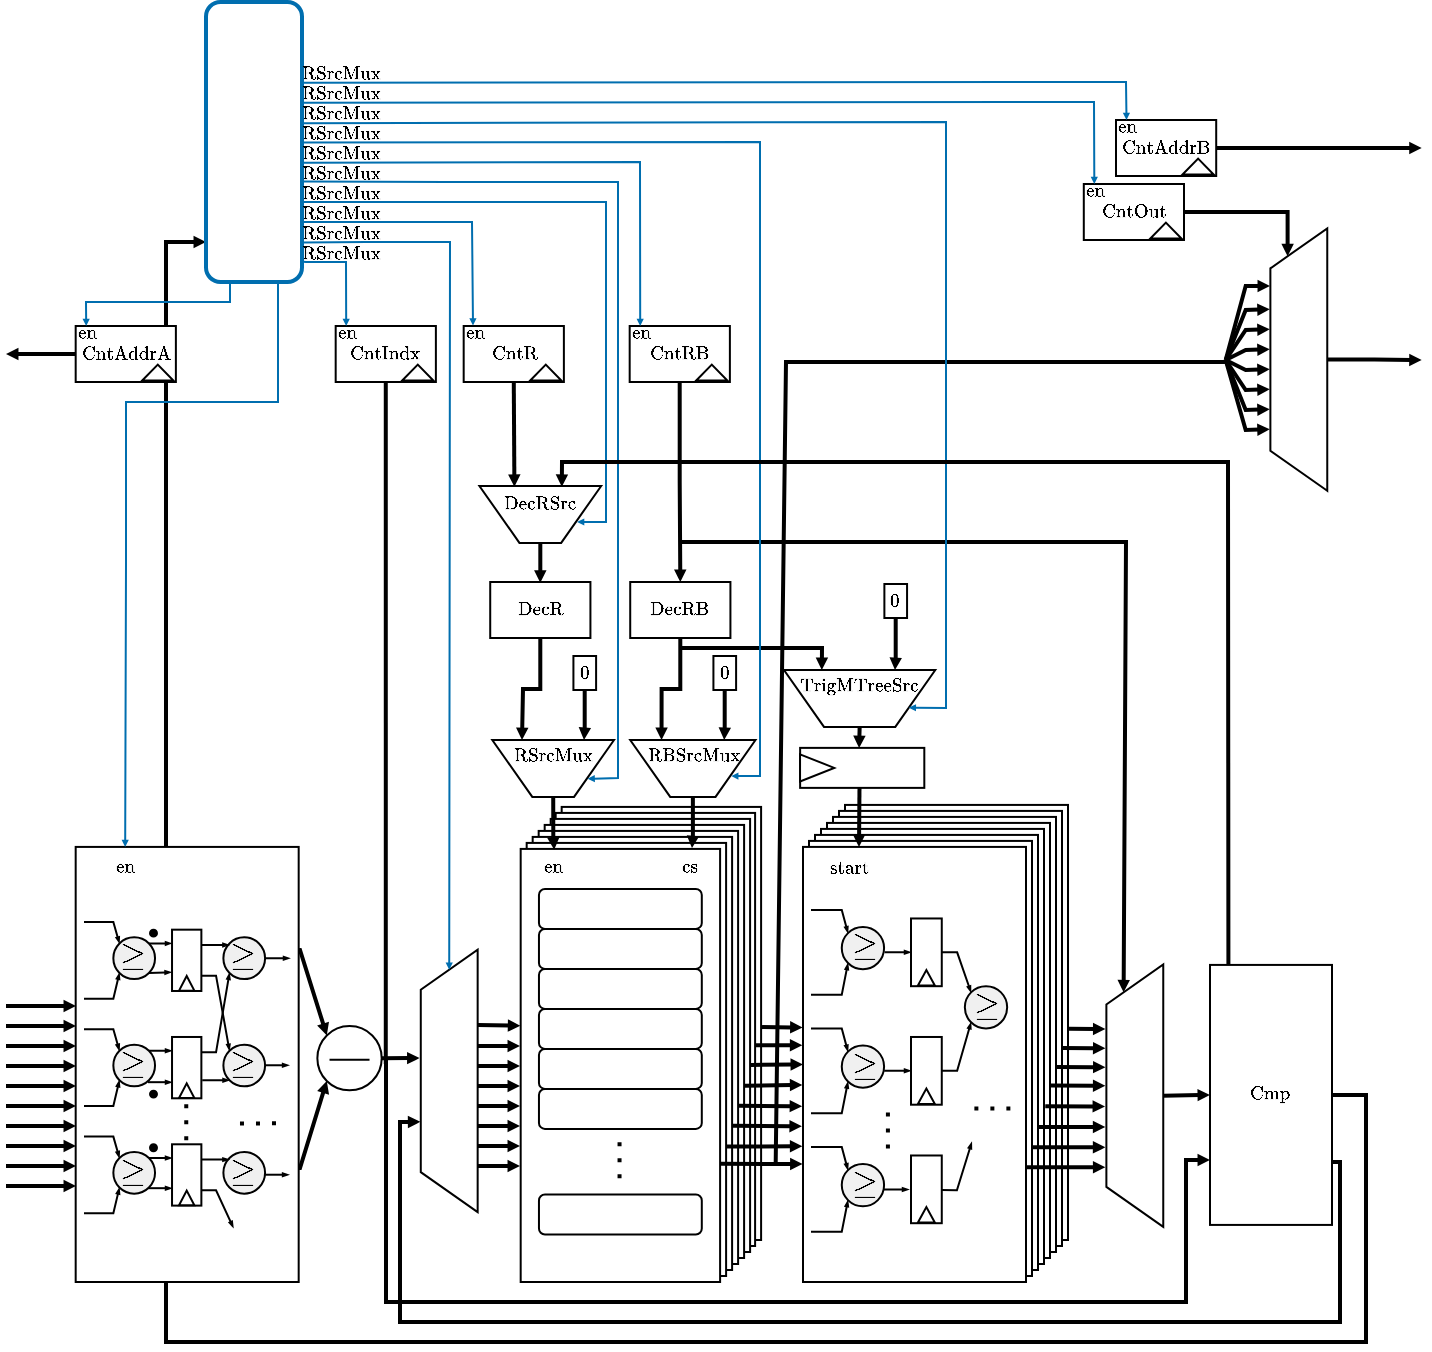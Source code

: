<mxfile version="26.1.0">
  <diagram name="Page-1" id="Dswjc4qk_41TJChtXNMn">
    <mxGraphModel dx="1035" dy="565" grid="1" gridSize="10" guides="1" tooltips="1" connect="1" arrows="1" fold="1" page="1" pageScale="1" pageWidth="595" pageHeight="842" background="none" math="1" shadow="0">
      <root>
        <mxCell id="0" />
        <mxCell id="1" parent="0" />
        <mxCell id="k0O944FGpqkE3iCkuEfO-241" style="edgeStyle=orthogonalEdgeStyle;rounded=0;orthogonalLoop=1;jettySize=auto;html=1;strokeWidth=2;endArrow=block;endFill=1;endSize=1;entryX=0.001;entryY=0.861;entryDx=0;entryDy=0;entryPerimeter=0;" parent="1" source="7ReIxb1S-zB782AHkdoJ-297" edge="1" target="k0O944FGpqkE3iCkuEfO-251">
          <mxGeometry relative="1" as="geometry">
            <mxPoint x="80" y="130" as="targetPoint" />
            <Array as="points">
              <mxPoint x="690" y="567" />
              <mxPoint x="690" y="690" />
              <mxPoint x="90" y="690" />
              <mxPoint x="90" y="140" />
              <mxPoint x="110" y="140" />
            </Array>
          </mxGeometry>
        </mxCell>
        <mxCell id="k0O944FGpqkE3iCkuEfO-128" value="" style="endArrow=block;html=1;rounded=0;exitX=1;exitY=0.75;exitDx=0;exitDy=0;entryX=0;entryY=1;entryDx=0;entryDy=0;endSize=1;endFill=1;strokeWidth=2;" parent="1" target="k0O944FGpqkE3iCkuEfO-124" edge="1">
          <mxGeometry width="50" height="50" relative="1" as="geometry">
            <mxPoint x="149.5" y="603.115" as="sourcePoint" />
            <mxPoint x="217.0" y="660" as="targetPoint" />
            <Array as="points">
              <mxPoint x="157.0" y="603" />
            </Array>
          </mxGeometry>
        </mxCell>
        <mxCell id="k0O944FGpqkE3iCkuEfO-127" value="" style="endArrow=block;html=1;rounded=0;exitX=1;exitY=0.25;exitDx=0;exitDy=0;entryX=0;entryY=0;entryDx=0;entryDy=0;endSize=1;endFill=1;strokeWidth=2;" parent="1" target="k0O944FGpqkE3iCkuEfO-124" edge="1">
          <mxGeometry width="50" height="50" relative="1" as="geometry">
            <mxPoint x="149.5" y="494.345" as="sourcePoint" />
            <mxPoint x="227.0" y="470" as="targetPoint" />
            <Array as="points">
              <mxPoint x="157.0" y="494" />
            </Array>
          </mxGeometry>
        </mxCell>
        <mxCell id="k0O944FGpqkE3iCkuEfO-179" value="" style="rounded=0;whiteSpace=wrap;html=1;" parent="1" vertex="1">
          <mxGeometry x="44.84" y="442.46" width="111.5" height="217.54" as="geometry" />
        </mxCell>
        <mxCell id="k0O944FGpqkE3iCkuEfO-178" value="" style="rounded=0;whiteSpace=wrap;html=1;" parent="1" vertex="1">
          <mxGeometry x="429.5" y="421.46" width="111.5" height="217.54" as="geometry" />
        </mxCell>
        <mxCell id="k0O944FGpqkE3iCkuEfO-177" value="" style="rounded=0;whiteSpace=wrap;html=1;" parent="1" vertex="1">
          <mxGeometry x="426.5" y="424.46" width="111.5" height="217.54" as="geometry" />
        </mxCell>
        <mxCell id="k0O944FGpqkE3iCkuEfO-176" value="" style="rounded=0;whiteSpace=wrap;html=1;" parent="1" vertex="1">
          <mxGeometry x="423.5" y="427.46" width="111.5" height="217.54" as="geometry" />
        </mxCell>
        <mxCell id="k0O944FGpqkE3iCkuEfO-175" value="" style="rounded=0;whiteSpace=wrap;html=1;" parent="1" vertex="1">
          <mxGeometry x="420.5" y="430.46" width="111.5" height="217.54" as="geometry" />
        </mxCell>
        <mxCell id="k0O944FGpqkE3iCkuEfO-174" value="" style="rounded=0;whiteSpace=wrap;html=1;" parent="1" vertex="1">
          <mxGeometry x="417.5" y="433.46" width="111.5" height="217.54" as="geometry" />
        </mxCell>
        <mxCell id="k0O944FGpqkE3iCkuEfO-173" value="" style="rounded=0;whiteSpace=wrap;html=1;" parent="1" vertex="1">
          <mxGeometry x="414.5" y="436.46" width="111.5" height="217.54" as="geometry" />
        </mxCell>
        <mxCell id="k0O944FGpqkE3iCkuEfO-172" value="" style="rounded=0;whiteSpace=wrap;html=1;" parent="1" vertex="1">
          <mxGeometry x="411.5" y="439.46" width="111.5" height="217.54" as="geometry" />
        </mxCell>
        <mxCell id="k0O944FGpqkE3iCkuEfO-20" value="" style="rounded=0;whiteSpace=wrap;html=1;" parent="1" vertex="1">
          <mxGeometry x="287.84" y="422.46" width="99.71" height="216.54" as="geometry" />
        </mxCell>
        <mxCell id="k0O944FGpqkE3iCkuEfO-19" value="" style="rounded=0;whiteSpace=wrap;html=1;" parent="1" vertex="1">
          <mxGeometry x="284.84" y="425.46" width="99.71" height="216.54" as="geometry" />
        </mxCell>
        <mxCell id="7ReIxb1S-zB782AHkdoJ-294" value="" style="endArrow=block;html=1;rounded=0;endFill=1;strokeWidth=2;exitX=1.004;exitY=0.568;exitDx=0;exitDy=0;exitPerimeter=0;entryX=0;entryY=0.5;entryDx=0;entryDy=0;startFill=0;endSize=1;" parent="1" source="k0O944FGpqkE3iCkuEfO-17" target="7ReIxb1S-zB782AHkdoJ-209" edge="1">
          <mxGeometry width="50" height="50" relative="1" as="geometry">
            <mxPoint x="382.61" y="551.31" as="sourcePoint" />
            <mxPoint x="491.461" y="552.06" as="targetPoint" />
          </mxGeometry>
        </mxCell>
        <mxCell id="k0O944FGpqkE3iCkuEfO-17" value="" style="rounded=0;whiteSpace=wrap;html=1;" parent="1" vertex="1">
          <mxGeometry x="282.34" y="428.46" width="99.71" height="216.54" as="geometry" />
        </mxCell>
        <mxCell id="k0O944FGpqkE3iCkuEfO-16" value="" style="rounded=0;whiteSpace=wrap;html=1;" parent="1" vertex="1">
          <mxGeometry x="279.34" y="431.46" width="99.71" height="216.54" as="geometry" />
        </mxCell>
        <mxCell id="k0O944FGpqkE3iCkuEfO-15" value="" style="rounded=0;whiteSpace=wrap;html=1;" parent="1" vertex="1">
          <mxGeometry x="276.34" y="434.46" width="99.71" height="216.54" as="geometry" />
        </mxCell>
        <mxCell id="k0O944FGpqkE3iCkuEfO-14" value="" style="rounded=0;whiteSpace=wrap;html=1;" parent="1" vertex="1">
          <mxGeometry x="273.34" y="437.46" width="99.71" height="216.54" as="geometry" />
        </mxCell>
        <mxCell id="k0O944FGpqkE3iCkuEfO-13" value="" style="rounded=0;whiteSpace=wrap;html=1;" parent="1" vertex="1">
          <mxGeometry x="270.34" y="440.46" width="99.71" height="216.54" as="geometry" />
        </mxCell>
        <mxCell id="7ReIxb1S-zB782AHkdoJ-343" value="" style="endArrow=block;html=1;rounded=0;exitX=0.713;exitY=1.004;exitDx=0;exitDy=0;exitPerimeter=0;entryX=-0.002;entryY=0.45;entryDx=0;entryDy=0;entryPerimeter=0;endSize=1;endFill=1;strokeWidth=2;" parent="1" source="7ReIxb1S-zB782AHkdoJ-335" edge="1">
          <mxGeometry width="50" height="50" relative="1" as="geometry">
            <mxPoint x="240.0" y="582" as="sourcePoint" />
            <mxPoint x="267.141" y="531.903" as="targetPoint" />
          </mxGeometry>
        </mxCell>
        <mxCell id="7ReIxb1S-zB782AHkdoJ-344" value="" style="endArrow=block;html=1;rounded=0;exitX=0.764;exitY=1.013;exitDx=0;exitDy=0;exitPerimeter=0;entryX=-0.005;entryY=0.335;entryDx=0;entryDy=0;entryPerimeter=0;endSize=1;endFill=1;strokeWidth=2;" parent="1" edge="1">
          <mxGeometry width="50" height="50" relative="1" as="geometry">
            <mxPoint x="232.0" y="542" as="sourcePoint" />
            <mxPoint x="267.0" y="542" as="targetPoint" />
          </mxGeometry>
        </mxCell>
        <mxCell id="7ReIxb1S-zB782AHkdoJ-345" value="" style="endArrow=block;html=1;rounded=0;exitX=0.764;exitY=1.013;exitDx=0;exitDy=0;exitPerimeter=0;entryX=-0.005;entryY=0.335;entryDx=0;entryDy=0;entryPerimeter=0;endSize=1;endFill=1;strokeWidth=2;" parent="1" edge="1">
          <mxGeometry width="50" height="50" relative="1" as="geometry">
            <mxPoint x="232.0" y="552" as="sourcePoint" />
            <mxPoint x="267.0" y="552" as="targetPoint" />
          </mxGeometry>
        </mxCell>
        <mxCell id="7ReIxb1S-zB782AHkdoJ-346" value="" style="endArrow=block;html=1;rounded=0;exitX=0.764;exitY=1.013;exitDx=0;exitDy=0;exitPerimeter=0;entryX=-0.005;entryY=0.335;entryDx=0;entryDy=0;entryPerimeter=0;endSize=1;endFill=1;strokeWidth=2;" parent="1" edge="1">
          <mxGeometry width="50" height="50" relative="1" as="geometry">
            <mxPoint x="232.0" y="562" as="sourcePoint" />
            <mxPoint x="267.0" y="562" as="targetPoint" />
          </mxGeometry>
        </mxCell>
        <mxCell id="7ReIxb1S-zB782AHkdoJ-347" value="" style="endArrow=block;html=1;rounded=0;exitX=0.764;exitY=1.013;exitDx=0;exitDy=0;exitPerimeter=0;entryX=-0.005;entryY=0.335;entryDx=0;entryDy=0;entryPerimeter=0;endSize=1;endFill=1;strokeWidth=2;" parent="1" edge="1">
          <mxGeometry width="50" height="50" relative="1" as="geometry">
            <mxPoint x="232.0" y="572" as="sourcePoint" />
            <mxPoint x="267.0" y="572" as="targetPoint" />
          </mxGeometry>
        </mxCell>
        <mxCell id="7ReIxb1S-zB782AHkdoJ-348" value="" style="endArrow=block;html=1;rounded=0;exitX=0.764;exitY=1.013;exitDx=0;exitDy=0;exitPerimeter=0;entryX=-0.005;entryY=0.335;entryDx=0;entryDy=0;entryPerimeter=0;endSize=1;endFill=1;strokeWidth=2;" parent="1" edge="1">
          <mxGeometry width="50" height="50" relative="1" as="geometry">
            <mxPoint x="232.0" y="582" as="sourcePoint" />
            <mxPoint x="267.0" y="582" as="targetPoint" />
          </mxGeometry>
        </mxCell>
        <mxCell id="7ReIxb1S-zB782AHkdoJ-349" value="" style="endArrow=block;html=1;rounded=0;exitX=0.764;exitY=1.013;exitDx=0;exitDy=0;exitPerimeter=0;entryX=-0.005;entryY=0.335;entryDx=0;entryDy=0;entryPerimeter=0;endSize=1;endFill=1;strokeWidth=2;" parent="1" edge="1">
          <mxGeometry width="50" height="50" relative="1" as="geometry">
            <mxPoint x="232.0" y="592" as="sourcePoint" />
            <mxPoint x="267.0" y="592" as="targetPoint" />
          </mxGeometry>
        </mxCell>
        <mxCell id="7ReIxb1S-zB782AHkdoJ-350" value="" style="endArrow=block;html=1;rounded=0;exitX=0.764;exitY=1.013;exitDx=0;exitDy=0;exitPerimeter=0;entryX=-0.005;entryY=0.335;entryDx=0;entryDy=0;entryPerimeter=0;endSize=1;endFill=1;strokeWidth=2;" parent="1" edge="1">
          <mxGeometry width="50" height="50" relative="1" as="geometry">
            <mxPoint x="232.0" y="602" as="sourcePoint" />
            <mxPoint x="267.0" y="602" as="targetPoint" />
          </mxGeometry>
        </mxCell>
        <mxCell id="7ReIxb1S-zB782AHkdoJ-179" value="" style="rounded=0;whiteSpace=wrap;html=1;" parent="1" vertex="1">
          <mxGeometry x="267.34" y="443.46" width="99.71" height="216.54" as="geometry" />
        </mxCell>
        <mxCell id="7ReIxb1S-zB782AHkdoJ-173" value="" style="rounded=1;whiteSpace=wrap;html=1;" parent="1" vertex="1">
          <mxGeometry x="276.48" y="563.46" width="81.42" height="20" as="geometry" />
        </mxCell>
        <mxCell id="7ReIxb1S-zB782AHkdoJ-174" value="" style="rounded=1;whiteSpace=wrap;html=1;" parent="1" vertex="1">
          <mxGeometry x="276.48" y="543.46" width="81.42" height="20" as="geometry" />
        </mxCell>
        <mxCell id="7ReIxb1S-zB782AHkdoJ-175" value="" style="rounded=1;whiteSpace=wrap;html=1;" parent="1" vertex="1">
          <mxGeometry x="276.48" y="523.46" width="81.42" height="20" as="geometry" />
        </mxCell>
        <mxCell id="7ReIxb1S-zB782AHkdoJ-176" value="" style="rounded=1;whiteSpace=wrap;html=1;" parent="1" vertex="1">
          <mxGeometry x="276.48" y="503.46" width="81.42" height="20" as="geometry" />
        </mxCell>
        <mxCell id="7ReIxb1S-zB782AHkdoJ-177" value="" style="rounded=1;whiteSpace=wrap;html=1;" parent="1" vertex="1">
          <mxGeometry x="276.48" y="483.46" width="81.42" height="20" as="geometry" />
        </mxCell>
        <mxCell id="7ReIxb1S-zB782AHkdoJ-178" value="" style="rounded=1;whiteSpace=wrap;html=1;" parent="1" vertex="1">
          <mxGeometry x="276.48" y="463.46" width="81.42" height="20" as="geometry" />
        </mxCell>
        <mxCell id="7ReIxb1S-zB782AHkdoJ-180" value="" style="endArrow=none;dashed=1;html=1;dashPattern=1 3;strokeWidth=2;rounded=0;" parent="1" edge="1">
          <mxGeometry width="50" height="50" relative="1" as="geometry">
            <mxPoint x="316.77" y="590.07" as="sourcePoint" />
            <mxPoint x="316.77" y="610.07" as="targetPoint" />
          </mxGeometry>
        </mxCell>
        <mxCell id="7ReIxb1S-zB782AHkdoJ-181" value="" style="rounded=1;whiteSpace=wrap;html=1;" parent="1" vertex="1">
          <mxGeometry x="276.48" y="616.23" width="81.42" height="20" as="geometry" />
        </mxCell>
        <mxCell id="7ReIxb1S-zB782AHkdoJ-182" value="&lt;font style=&quot;font-size: 8px;&quot;&gt;$$\text{en}$$&lt;/font&gt;" style="text;html=1;align=center;verticalAlign=middle;whiteSpace=wrap;rounded=0;" parent="1" vertex="1">
          <mxGeometry x="278.32" y="449.69" width="10.52" height="7.54" as="geometry" />
        </mxCell>
        <mxCell id="7ReIxb1S-zB782AHkdoJ-183" value="&lt;font style=&quot;font-size: 8px;&quot;&gt;$$\text{cs}$$&lt;/font&gt;" style="text;html=1;align=center;verticalAlign=middle;whiteSpace=wrap;rounded=0;" parent="1" vertex="1">
          <mxGeometry x="346.5" y="449.69" width="9.1" height="7.54" as="geometry" />
        </mxCell>
        <mxCell id="7ReIxb1S-zB782AHkdoJ-209" value="" style="rounded=0;whiteSpace=wrap;html=1;" parent="1" vertex="1">
          <mxGeometry x="408.5" y="442.46" width="111.5" height="217.54" as="geometry" />
        </mxCell>
        <mxCell id="7ReIxb1S-zB782AHkdoJ-275" value="&lt;font style=&quot;font-size: 8px;&quot;&gt;$$\text{start}$$&lt;/font&gt;" style="text;html=1;align=center;verticalAlign=middle;whiteSpace=wrap;rounded=0;" parent="1" vertex="1">
          <mxGeometry x="417.0" y="443.46" width="30" height="20" as="geometry" />
        </mxCell>
        <mxCell id="7ReIxb1S-zB782AHkdoJ-277" value="" style="shape=trapezoid;perimeter=trapezoidPerimeter;whiteSpace=wrap;html=1;fixedSize=1;rotation=-90;fillColor=#FFFFFF;strokeWidth=1;" parent="1" vertex="1">
          <mxGeometry x="508.8" y="552.63" width="131.22" height="28.44" as="geometry" />
        </mxCell>
        <mxCell id="7ReIxb1S-zB782AHkdoJ-279" value="" style="endArrow=block;html=1;rounded=0;endFill=1;strokeWidth=2;exitX=0.997;exitY=0.072;exitDx=0;exitDy=0;exitPerimeter=0;entryX=0.44;entryY=-0.018;entryDx=0;entryDy=0;entryPerimeter=0;endSize=1;" parent="1" edge="1">
          <mxGeometry width="50" height="50" relative="1" as="geometry">
            <mxPoint x="520.004" y="602.65" as="sourcePoint" />
            <mxPoint x="559.688" y="602.627" as="targetPoint" />
          </mxGeometry>
        </mxCell>
        <mxCell id="7ReIxb1S-zB782AHkdoJ-282" value="" style="endArrow=block;html=1;rounded=0;endFill=1;strokeWidth=2;exitX=0.997;exitY=0.072;exitDx=0;exitDy=0;exitPerimeter=0;entryX=0.471;entryY=-0.019;entryDx=0;entryDy=0;entryPerimeter=0;endSize=1;" parent="1" edge="1">
          <mxGeometry width="50" height="50" relative="1" as="geometry">
            <mxPoint x="523.004" y="592.63" as="sourcePoint" />
            <mxPoint x="559.66" y="592.68" as="targetPoint" />
          </mxGeometry>
        </mxCell>
        <mxCell id="7ReIxb1S-zB782AHkdoJ-283" value="" style="endArrow=block;html=1;rounded=0;endFill=1;strokeWidth=2;exitX=1.001;exitY=0.483;exitDx=0;exitDy=0;exitPerimeter=0;entryX=0.471;entryY=-0.019;entryDx=0;entryDy=0;entryPerimeter=0;endSize=1;" parent="1" edge="1">
          <mxGeometry width="50" height="50" relative="1" as="geometry">
            <mxPoint x="526.139" y="582.53" as="sourcePoint" />
            <mxPoint x="559.66" y="582.45" as="targetPoint" />
          </mxGeometry>
        </mxCell>
        <mxCell id="7ReIxb1S-zB782AHkdoJ-284" value="" style="endArrow=block;html=1;rounded=0;endFill=1;strokeWidth=2;exitX=1.001;exitY=0.447;exitDx=0;exitDy=0;exitPerimeter=0;entryX=0.471;entryY=-0.019;entryDx=0;entryDy=0;entryPerimeter=0;endSize=1;" parent="1" edge="1">
          <mxGeometry width="50" height="50" relative="1" as="geometry">
            <mxPoint x="529.639" y="572.09" as="sourcePoint" />
            <mxPoint x="559.52" y="572.22" as="targetPoint" />
          </mxGeometry>
        </mxCell>
        <mxCell id="7ReIxb1S-zB782AHkdoJ-285" value="" style="endArrow=block;html=1;rounded=0;endFill=1;strokeWidth=2;exitX=1.001;exitY=0.447;exitDx=0;exitDy=0;exitPerimeter=0;entryX=0.578;entryY=-0.018;entryDx=0;entryDy=0;entryPerimeter=0;endSize=1;" parent="1" edge="1">
          <mxGeometry width="50" height="50" relative="1" as="geometry">
            <mxPoint x="532.5" y="561.73" as="sourcePoint" />
            <mxPoint x="559.688" y="561.897" as="targetPoint" />
          </mxGeometry>
        </mxCell>
        <mxCell id="7ReIxb1S-zB782AHkdoJ-286" value="" style="endArrow=block;html=1;rounded=0;endFill=1;strokeWidth=2;exitX=1.001;exitY=0.616;exitDx=0;exitDy=0;exitPerimeter=0;entryX=0.61;entryY=-0.016;entryDx=0;entryDy=0;entryPerimeter=0;endSize=1;" parent="1" edge="1">
          <mxGeometry width="50" height="50" relative="1" as="geometry">
            <mxPoint x="535.139" y="552.465" as="sourcePoint" />
            <mxPoint x="559.745" y="552.597" as="targetPoint" />
          </mxGeometry>
        </mxCell>
        <mxCell id="7ReIxb1S-zB782AHkdoJ-287" value="" style="endArrow=block;html=1;rounded=0;endFill=1;strokeWidth=2;exitX=1.001;exitY=0.586;exitDx=0;exitDy=0;exitPerimeter=0;entryX=0.648;entryY=-0.017;entryDx=0;entryDy=0;entryPerimeter=0;endSize=1;" parent="1" edge="1">
          <mxGeometry width="50" height="50" relative="1" as="geometry">
            <mxPoint x="538.139" y="542.938" as="sourcePoint" />
            <mxPoint x="559.717" y="543.178" as="targetPoint" />
          </mxGeometry>
        </mxCell>
        <mxCell id="7ReIxb1S-zB782AHkdoJ-288" value="" style="endArrow=block;html=1;rounded=0;endFill=1;strokeWidth=2;exitX=1.002;exitY=0.556;exitDx=0;exitDy=0;exitPerimeter=0;entryX=0.684;entryY=-0.017;entryDx=0;entryDy=0;entryPerimeter=0;endSize=1;" parent="1" edge="1">
          <mxGeometry width="50" height="50" relative="1" as="geometry">
            <mxPoint x="541.277" y="533.412" as="sourcePoint" />
            <mxPoint x="559.717" y="533.466" as="targetPoint" />
          </mxGeometry>
        </mxCell>
        <mxCell id="7ReIxb1S-zB782AHkdoJ-289" value="" style="endArrow=block;html=1;rounded=0;endFill=1;strokeWidth=2;exitX=1.004;exitY=0.727;exitDx=0;exitDy=0;exitPerimeter=0;entryX=-0.002;entryY=0.729;entryDx=0;entryDy=0;entryPerimeter=0;startFill=0;endSize=1;" parent="1" source="7ReIxb1S-zB782AHkdoJ-179" target="7ReIxb1S-zB782AHkdoJ-209" edge="1">
          <mxGeometry width="50" height="50" relative="1" as="geometry">
            <mxPoint x="367.549" y="600.81" as="sourcePoint" />
            <mxPoint x="491.469" y="601.35" as="targetPoint" />
          </mxGeometry>
        </mxCell>
        <mxCell id="7ReIxb1S-zB782AHkdoJ-290" value="" style="endArrow=block;html=1;rounded=0;endFill=1;strokeWidth=2;exitX=1.001;exitY=0.701;exitDx=0;exitDy=0;exitPerimeter=0;startFill=0;endSize=1;entryX=-0.003;entryY=0.688;entryDx=0;entryDy=0;entryPerimeter=0;" parent="1" source="k0O944FGpqkE3iCkuEfO-13" target="7ReIxb1S-zB782AHkdoJ-209" edge="1">
          <mxGeometry width="50" height="50" relative="1" as="geometry">
            <mxPoint x="370.689" y="592.155" as="sourcePoint" />
            <mxPoint x="410.0" y="592" as="targetPoint" />
          </mxGeometry>
        </mxCell>
        <mxCell id="7ReIxb1S-zB782AHkdoJ-291" value="" style="endArrow=block;html=1;rounded=0;endFill=1;strokeWidth=2;exitX=1.004;exitY=0.667;exitDx=0;exitDy=0;exitPerimeter=0;entryX=-0.005;entryY=0.642;entryDx=0;entryDy=0;entryPerimeter=0;startFill=0;endSize=1;" parent="1" source="k0O944FGpqkE3iCkuEfO-14" target="7ReIxb1S-zB782AHkdoJ-209" edge="1">
          <mxGeometry width="50" height="50" relative="1" as="geometry">
            <mxPoint x="373.71" y="581.83" as="sourcePoint" />
            <mxPoint x="491.5" y="582.19" as="targetPoint" />
          </mxGeometry>
        </mxCell>
        <mxCell id="7ReIxb1S-zB782AHkdoJ-292" value="" style="endArrow=block;html=1;rounded=0;endFill=1;strokeWidth=2;exitX=1.003;exitY=0.676;exitDx=0;exitDy=0;exitPerimeter=0;entryX=-0.004;entryY=0.596;entryDx=0;entryDy=0;entryPerimeter=0;startFill=0;endSize=1;" parent="1" target="7ReIxb1S-zB782AHkdoJ-209" edge="1">
          <mxGeometry width="50" height="50" relative="1" as="geometry">
            <mxPoint x="376.349" y="571.841" as="sourcePoint" />
            <mxPoint x="491.5" y="572.39" as="targetPoint" />
          </mxGeometry>
        </mxCell>
        <mxCell id="7ReIxb1S-zB782AHkdoJ-295" value="" style="endArrow=block;html=1;rounded=0;endFill=1;strokeWidth=2;exitX=1.024;exitY=0.564;exitDx=0;exitDy=0;exitPerimeter=0;entryX=-0.003;entryY=0.456;entryDx=0;entryDy=0;entryPerimeter=0;startFill=0;startSize=6;endSize=1;" parent="1" target="7ReIxb1S-zB782AHkdoJ-209" edge="1">
          <mxGeometry width="50" height="50" relative="1" as="geometry">
            <mxPoint x="384.443" y="541.589" as="sourcePoint" />
            <mxPoint x="491.361" y="541.98" as="targetPoint" />
          </mxGeometry>
        </mxCell>
        <mxCell id="7ReIxb1S-zB782AHkdoJ-296" value="" style="endArrow=block;html=1;rounded=0;endFill=1;strokeWidth=2;exitX=1.004;exitY=0.55;exitDx=0;exitDy=0;exitPerimeter=0;entryX=-0.002;entryY=0.415;entryDx=0;entryDy=0;entryPerimeter=0;startFill=0;endSize=1;" parent="1" target="7ReIxb1S-zB782AHkdoJ-209" edge="1">
          <mxGeometry width="50" height="50" relative="1" as="geometry">
            <mxPoint x="387.949" y="532.557" as="sourcePoint" />
            <mxPoint x="491.5" y="531.64" as="targetPoint" />
          </mxGeometry>
        </mxCell>
        <mxCell id="7ReIxb1S-zB782AHkdoJ-297" value="&lt;h5&gt;&lt;font face=&quot;Helvetica&quot; style=&quot;font-size: 8px;&quot;&gt;$$\text{Cmp}$$&lt;/font&gt;&lt;/h5&gt;" style="rounded=0;whiteSpace=wrap;html=1;rotation=0;" parent="1" vertex="1">
          <mxGeometry x="612" y="501.46" width="61" height="130" as="geometry" />
        </mxCell>
        <mxCell id="7ReIxb1S-zB782AHkdoJ-335" value="" style="shape=trapezoid;perimeter=trapezoidPerimeter;whiteSpace=wrap;html=1;fixedSize=1;rotation=-90;fillColor=#FFFFFF;strokeWidth=1;" parent="1" vertex="1">
          <mxGeometry x="166.0" y="545.24" width="131.22" height="28.44" as="geometry" />
        </mxCell>
        <mxCell id="7ReIxb1S-zB782AHkdoJ-341" value="" style="endArrow=block;html=1;rounded=0;exitX=0.5;exitY=1;exitDx=0;exitDy=0;entryX=0;entryY=0.5;entryDx=0;entryDy=0;endSize=1;endFill=1;strokeWidth=2;" parent="1" source="7ReIxb1S-zB782AHkdoJ-277" target="7ReIxb1S-zB782AHkdoJ-297" edge="1">
          <mxGeometry width="50" height="50" relative="1" as="geometry">
            <mxPoint x="631" y="592" as="sourcePoint" />
            <mxPoint x="681" y="542" as="targetPoint" />
          </mxGeometry>
        </mxCell>
        <mxCell id="k0O944FGpqkE3iCkuEfO-1" value="" style="shape=trapezoid;perimeter=trapezoidPerimeter;whiteSpace=wrap;html=1;fixedSize=1;rotation=-180;fillColor=#FFFFFF;strokeWidth=1;" parent="1" vertex="1">
          <mxGeometry x="253.15" y="389" width="60.87" height="28.44" as="geometry" />
        </mxCell>
        <mxCell id="k0O944FGpqkE3iCkuEfO-21" value="" style="shape=trapezoid;perimeter=trapezoidPerimeter;whiteSpace=wrap;html=1;fixedSize=1;rotation=-180;fillColor=#FFFFFF;strokeWidth=1;" parent="1" vertex="1">
          <mxGeometry x="322.11" y="389" width="62.65" height="28.44" as="geometry" />
        </mxCell>
        <mxCell id="k0O944FGpqkE3iCkuEfO-22" value="&lt;font style=&quot;font-size: 8px;&quot;&gt;$$\text{RBSrcMux}$$&lt;/font&gt;" style="text;html=1;align=center;verticalAlign=middle;whiteSpace=wrap;rounded=0;" parent="1" vertex="1">
          <mxGeometry x="335.68" y="389.0" width="35.52" height="16.44" as="geometry" />
        </mxCell>
        <mxCell id="k0O944FGpqkE3iCkuEfO-23" value="&lt;font style=&quot;font-size: 8px;&quot;&gt;$$\text{RSrcMux}$$&lt;/font&gt;" style="text;html=1;align=center;verticalAlign=middle;whiteSpace=wrap;rounded=0;" parent="1" vertex="1">
          <mxGeometry x="265.82" y="389.0" width="35.52" height="16.44" as="geometry" />
        </mxCell>
        <mxCell id="k0O944FGpqkE3iCkuEfO-24" style="edgeStyle=orthogonalEdgeStyle;rounded=0;orthogonalLoop=1;jettySize=auto;html=1;entryX=0.168;entryY=0.002;entryDx=0;entryDy=0;entryPerimeter=0;endSize=1;endArrow=block;endFill=1;strokeWidth=2;" parent="1" source="k0O944FGpqkE3iCkuEfO-1" target="7ReIxb1S-zB782AHkdoJ-179" edge="1">
          <mxGeometry relative="1" as="geometry" />
        </mxCell>
        <mxCell id="k0O944FGpqkE3iCkuEfO-25" style="edgeStyle=orthogonalEdgeStyle;rounded=0;orthogonalLoop=1;jettySize=auto;html=1;entryX=0.829;entryY=0.012;entryDx=0;entryDy=0;entryPerimeter=0;endSize=1;endArrow=block;endFill=1;strokeWidth=2;" parent="1" source="k0O944FGpqkE3iCkuEfO-21" target="k0O944FGpqkE3iCkuEfO-13" edge="1">
          <mxGeometry relative="1" as="geometry" />
        </mxCell>
        <mxCell id="7ReIxb1S-zB782AHkdoJ-213" value="" style="ellipse;whiteSpace=wrap;html=1;aspect=fixed;fillColor=#F0F0F0;" parent="1" vertex="1">
          <mxGeometry x="427.885" y="482.465" width="21.163" height="21.163" as="geometry" />
        </mxCell>
        <mxCell id="7ReIxb1S-zB782AHkdoJ-214" value="" style="endArrow=blockThin;html=1;rounded=0;exitX=1;exitY=0.5;exitDx=0;exitDy=0;entryX=0;entryY=0;entryDx=0;entryDy=0;endFill=1;endSize=1;" parent="1" target="7ReIxb1S-zB782AHkdoJ-213" edge="1">
          <mxGeometry width="50" height="50" relative="1" as="geometry">
            <mxPoint x="412.5" y="474" as="sourcePoint" />
            <mxPoint x="489.423" y="448.604" as="targetPoint" />
            <Array as="points">
              <mxPoint x="427.885" y="474" />
            </Array>
          </mxGeometry>
        </mxCell>
        <mxCell id="7ReIxb1S-zB782AHkdoJ-215" value="" style="endArrow=blockThin;html=1;rounded=0;entryX=0;entryY=1;entryDx=0;entryDy=0;exitX=1;exitY=0.5;exitDx=0;exitDy=0;endFill=1;endSize=1;" parent="1" target="7ReIxb1S-zB782AHkdoJ-213" edge="1">
          <mxGeometry width="50" height="50" relative="1" as="geometry">
            <mxPoint x="412.5" y="516.326" as="sourcePoint" />
            <mxPoint x="443.269" y="524.792" as="targetPoint" />
            <Array as="points">
              <mxPoint x="427.885" y="516.326" />
            </Array>
          </mxGeometry>
        </mxCell>
        <mxCell id="7ReIxb1S-zB782AHkdoJ-216" value="&lt;font style=&quot;font-size: 14px;&quot;&gt;$$\geq$$&lt;/font&gt;" style="text;html=1;align=center;verticalAlign=middle;whiteSpace=wrap;rounded=0;" parent="1" vertex="1">
          <mxGeometry x="432.654" y="485.98" width="11.538" height="12.698" as="geometry" />
        </mxCell>
        <mxCell id="7ReIxb1S-zB782AHkdoJ-217" style="edgeStyle=orthogonalEdgeStyle;rounded=0;orthogonalLoop=1;jettySize=auto;html=1;exitX=1.013;exitY=0.599;exitDx=0;exitDy=0;entryX=0;entryY=0.5;entryDx=0;entryDy=0;endArrow=blockThin;endFill=1;curved=0;endSize=1;exitPerimeter=0;" parent="1" edge="1">
          <mxGeometry relative="1" as="geometry">
            <mxPoint x="449.323" y="495.142" as="sourcePoint" />
            <mxPoint x="462.5" y="495.163" as="targetPoint" />
          </mxGeometry>
        </mxCell>
        <mxCell id="7ReIxb1S-zB782AHkdoJ-218" value="" style="ellipse;whiteSpace=wrap;html=1;aspect=fixed;fillColor=#F0F0F0;" parent="1" vertex="1">
          <mxGeometry x="427.885" y="541.722" width="21.163" height="21.163" as="geometry" />
        </mxCell>
        <mxCell id="7ReIxb1S-zB782AHkdoJ-219" value="" style="endArrow=blockThin;html=1;rounded=0;exitX=1;exitY=0.5;exitDx=0;exitDy=0;entryX=0;entryY=0;entryDx=0;entryDy=0;endFill=1;endSize=1;" parent="1" target="7ReIxb1S-zB782AHkdoJ-218" edge="1">
          <mxGeometry width="50" height="50" relative="1" as="geometry">
            <mxPoint x="412.5" y="533.257" as="sourcePoint" />
            <mxPoint x="489.423" y="507.861" as="targetPoint" />
            <Array as="points">
              <mxPoint x="427.885" y="533.257" />
            </Array>
          </mxGeometry>
        </mxCell>
        <mxCell id="7ReIxb1S-zB782AHkdoJ-220" value="" style="endArrow=blockThin;html=1;rounded=0;entryX=0;entryY=1;entryDx=0;entryDy=0;exitX=1;exitY=0.5;exitDx=0;exitDy=0;endFill=1;endSize=1;" parent="1" target="7ReIxb1S-zB782AHkdoJ-218" edge="1">
          <mxGeometry width="50" height="50" relative="1" as="geometry">
            <mxPoint x="412.5" y="575.583" as="sourcePoint" />
            <mxPoint x="443.269" y="584.048" as="targetPoint" />
            <Array as="points">
              <mxPoint x="427.885" y="575.583" />
            </Array>
          </mxGeometry>
        </mxCell>
        <mxCell id="7ReIxb1S-zB782AHkdoJ-221" value="&lt;font style=&quot;font-size: 14px;&quot;&gt;$$\geq$$&lt;/font&gt;" style="text;html=1;align=center;verticalAlign=middle;whiteSpace=wrap;rounded=0;" parent="1" vertex="1">
          <mxGeometry x="432.654" y="545.237" width="11.538" height="12.698" as="geometry" />
        </mxCell>
        <mxCell id="7ReIxb1S-zB782AHkdoJ-222" style="edgeStyle=orthogonalEdgeStyle;rounded=0;orthogonalLoop=1;jettySize=auto;html=1;exitX=1.004;exitY=0.599;exitDx=0;exitDy=0;entryX=0;entryY=0.5;entryDx=0;entryDy=0;endArrow=blockThin;endFill=1;endSize=1;exitPerimeter=0;" parent="1" edge="1">
          <mxGeometry relative="1" as="geometry">
            <mxPoint x="449.132" y="554.399" as="sourcePoint" />
            <mxPoint x="462.5" y="554.42" as="targetPoint" />
          </mxGeometry>
        </mxCell>
        <mxCell id="7ReIxb1S-zB782AHkdoJ-223" value="" style="rounded=0;whiteSpace=wrap;html=1;" parent="1" vertex="1">
          <mxGeometry x="462.5" y="478.233" width="15.385" height="33.861" as="geometry" />
        </mxCell>
        <mxCell id="7ReIxb1S-zB782AHkdoJ-224" value="" style="triangle;whiteSpace=wrap;html=1;rotation=-90;" parent="1" vertex="1">
          <mxGeometry x="466.346" y="503.628" width="7.692" height="8.465" as="geometry" />
        </mxCell>
        <mxCell id="7ReIxb1S-zB782AHkdoJ-225" value="" style="rounded=0;whiteSpace=wrap;html=1;" parent="1" vertex="1">
          <mxGeometry x="462.5" y="537.489" width="15.385" height="33.861" as="geometry" />
        </mxCell>
        <mxCell id="7ReIxb1S-zB782AHkdoJ-226" value="" style="triangle;whiteSpace=wrap;html=1;rotation=-90;" parent="1" vertex="1">
          <mxGeometry x="466.346" y="562.885" width="7.692" height="8.465" as="geometry" />
        </mxCell>
        <mxCell id="7ReIxb1S-zB782AHkdoJ-227" value="" style="ellipse;whiteSpace=wrap;html=1;aspect=fixed;fillColor=#F0F0F0;" parent="1" vertex="1">
          <mxGeometry x="427.885" y="600.979" width="21.163" height="21.163" as="geometry" />
        </mxCell>
        <mxCell id="7ReIxb1S-zB782AHkdoJ-228" value="" style="endArrow=blockThin;html=1;rounded=0;exitX=1;exitY=0.5;exitDx=0;exitDy=0;entryX=0;entryY=0;entryDx=0;entryDy=0;endFill=1;endSize=1;" parent="1" target="7ReIxb1S-zB782AHkdoJ-227" edge="1">
          <mxGeometry width="50" height="50" relative="1" as="geometry">
            <mxPoint x="412.5" y="592.514" as="sourcePoint" />
            <mxPoint x="489.423" y="567.118" as="targetPoint" />
            <Array as="points">
              <mxPoint x="427.885" y="592.514" />
            </Array>
          </mxGeometry>
        </mxCell>
        <mxCell id="7ReIxb1S-zB782AHkdoJ-229" value="" style="endArrow=blockThin;html=1;rounded=0;entryX=0;entryY=1;entryDx=0;entryDy=0;exitX=1;exitY=0.5;exitDx=0;exitDy=0;endFill=1;endSize=1;" parent="1" target="7ReIxb1S-zB782AHkdoJ-227" edge="1">
          <mxGeometry width="50" height="50" relative="1" as="geometry">
            <mxPoint x="412.5" y="634.84" as="sourcePoint" />
            <mxPoint x="443.269" y="643.305" as="targetPoint" />
            <Array as="points">
              <mxPoint x="427.885" y="634.84" />
            </Array>
          </mxGeometry>
        </mxCell>
        <mxCell id="7ReIxb1S-zB782AHkdoJ-230" value="&lt;font style=&quot;font-size: 14px;&quot;&gt;$$\geq$$&lt;/font&gt;" style="text;html=1;align=center;verticalAlign=middle;whiteSpace=wrap;rounded=0;" parent="1" vertex="1">
          <mxGeometry x="432.654" y="604.494" width="11.538" height="12.698" as="geometry" />
        </mxCell>
        <mxCell id="7ReIxb1S-zB782AHkdoJ-231" style="edgeStyle=orthogonalEdgeStyle;rounded=0;orthogonalLoop=1;jettySize=auto;html=1;exitX=1.021;exitY=0.604;exitDx=0;exitDy=0;entryX=0;entryY=0.5;entryDx=0;entryDy=0;endArrow=blockThin;endFill=1;curved=0;endSize=1;exitPerimeter=0;" parent="1" edge="1">
          <mxGeometry relative="1" as="geometry">
            <mxPoint x="448.492" y="613.761" as="sourcePoint" />
            <mxPoint x="461.5" y="613.677" as="targetPoint" />
          </mxGeometry>
        </mxCell>
        <mxCell id="7ReIxb1S-zB782AHkdoJ-237" value="" style="rounded=0;whiteSpace=wrap;html=1;" parent="1" vertex="1">
          <mxGeometry x="462.5" y="596.746" width="15.385" height="33.861" as="geometry" />
        </mxCell>
        <mxCell id="7ReIxb1S-zB782AHkdoJ-238" value="" style="triangle;whiteSpace=wrap;html=1;rotation=-90;" parent="1" vertex="1">
          <mxGeometry x="466.346" y="622.142" width="7.692" height="8.465" as="geometry" />
        </mxCell>
        <mxCell id="7ReIxb1S-zB782AHkdoJ-241" value="" style="ellipse;whiteSpace=wrap;html=1;aspect=fixed;fillColor=#F0F0F0;" parent="1" vertex="1">
          <mxGeometry x="489.423" y="512.094" width="21.163" height="21.163" as="geometry" />
        </mxCell>
        <mxCell id="7ReIxb1S-zB782AHkdoJ-242" value="&lt;font style=&quot;font-size: 14px;&quot;&gt;$$\geq$$&lt;/font&gt;" style="text;html=1;align=center;verticalAlign=middle;whiteSpace=wrap;rounded=0;" parent="1" vertex="1">
          <mxGeometry x="494.192" y="515.608" width="11.538" height="12.698" as="geometry" />
        </mxCell>
        <mxCell id="7ReIxb1S-zB782AHkdoJ-245" value="" style="endArrow=blockThin;html=1;rounded=0;exitX=1;exitY=0.5;exitDx=0;exitDy=0;entryX=0;entryY=0;entryDx=0;entryDy=0;endFill=1;endSize=1;" parent="1" source="7ReIxb1S-zB782AHkdoJ-223" target="7ReIxb1S-zB782AHkdoJ-241" edge="1">
          <mxGeometry width="50" height="50" relative="1" as="geometry">
            <mxPoint x="493.269" y="524.792" as="sourcePoint" />
            <mxPoint x="531.731" y="482.465" as="targetPoint" />
            <Array as="points">
              <mxPoint x="485.577" y="495.163" />
            </Array>
          </mxGeometry>
        </mxCell>
        <mxCell id="7ReIxb1S-zB782AHkdoJ-246" value="" style="endArrow=blockThin;html=1;rounded=0;exitX=1;exitY=0.5;exitDx=0;exitDy=0;entryX=0;entryY=1;entryDx=0;entryDy=0;endFill=1;endSize=1;" parent="1" source="7ReIxb1S-zB782AHkdoJ-225" target="7ReIxb1S-zB782AHkdoJ-241" edge="1">
          <mxGeometry width="50" height="50" relative="1" as="geometry">
            <mxPoint x="516.346" y="592.514" as="sourcePoint" />
            <mxPoint x="554.808" y="550.187" as="targetPoint" />
            <Array as="points">
              <mxPoint x="485.577" y="554.42" />
            </Array>
          </mxGeometry>
        </mxCell>
        <mxCell id="7ReIxb1S-zB782AHkdoJ-276" value="" style="endArrow=none;dashed=1;html=1;dashPattern=1 3;strokeWidth=2;rounded=0;" parent="1" edge="1">
          <mxGeometry width="50" height="50" relative="1" as="geometry">
            <mxPoint x="450.96" y="593.219" as="sourcePoint" />
            <mxPoint x="450.96" y="574.878" as="targetPoint" />
          </mxGeometry>
        </mxCell>
        <mxCell id="k0O944FGpqkE3iCkuEfO-3" value="" style="endArrow=none;dashed=1;html=1;dashPattern=1 3;strokeWidth=2;rounded=0;" parent="1" edge="1">
          <mxGeometry width="50" height="50" relative="1" as="geometry">
            <mxPoint x="494.19" y="573.246" as="sourcePoint" />
            <mxPoint x="514.19" y="573.219" as="targetPoint" />
          </mxGeometry>
        </mxCell>
        <mxCell id="k0O944FGpqkE3iCkuEfO-4" value="" style="endArrow=blockThin;html=1;rounded=0;exitX=1;exitY=0.5;exitDx=0;exitDy=0;entryX=0;entryY=1;entryDx=0;entryDy=0;endFill=1;endSize=1;" parent="1" edge="1">
          <mxGeometry width="50" height="50" relative="1" as="geometry">
            <mxPoint x="477.88" y="613.954" as="sourcePoint" />
            <mxPoint x="492.88" y="590.11" as="targetPoint" />
            <Array as="points">
              <mxPoint x="485.457" y="614.094" />
            </Array>
          </mxGeometry>
        </mxCell>
        <mxCell id="k0O944FGpqkE3iCkuEfO-124" value="" style="ellipse;whiteSpace=wrap;html=1;aspect=fixed;" parent="1" vertex="1">
          <mxGeometry x="165.68" y="532.01" width="32.17" height="32.17" as="geometry" />
        </mxCell>
        <mxCell id="k0O944FGpqkE3iCkuEfO-125" value="" style="endArrow=block;html=1;rounded=0;exitX=1;exitY=0.5;exitDx=0;exitDy=0;entryX=0.587;entryY=-0.022;entryDx=0;entryDy=0;entryPerimeter=0;endSize=1;endFill=1;strokeWidth=2;" parent="1" source="k0O944FGpqkE3iCkuEfO-124" edge="1" target="7ReIxb1S-zB782AHkdoJ-335">
          <mxGeometry width="50" height="50" relative="1" as="geometry">
            <mxPoint x="202.0" y="548.22" as="sourcePoint" />
            <mxPoint x="220.0" y="548.22" as="targetPoint" />
          </mxGeometry>
        </mxCell>
        <mxCell id="k0O944FGpqkE3iCkuEfO-129" value="" style="endArrow=none;html=1;rounded=0;" parent="1" edge="1">
          <mxGeometry width="50" height="50" relative="1" as="geometry">
            <mxPoint x="171.76" y="548.86" as="sourcePoint" />
            <mxPoint x="191.76" y="548.86" as="targetPoint" />
          </mxGeometry>
        </mxCell>
        <mxCell id="k0O944FGpqkE3iCkuEfO-143" style="edgeStyle=orthogonalEdgeStyle;rounded=0;orthogonalLoop=1;jettySize=auto;html=1;entryX=0.25;entryY=1;entryDx=0;entryDy=0;endSize=1;strokeWidth=2;endArrow=block;endFill=1;" parent="1" source="k0O944FGpqkE3iCkuEfO-135" target="k0O944FGpqkE3iCkuEfO-21" edge="1">
          <mxGeometry relative="1" as="geometry" />
        </mxCell>
        <mxCell id="k0O944FGpqkE3iCkuEfO-135" value="&lt;font style=&quot;font-size: 8px;&quot;&gt;$$0$$&lt;/font&gt;" style="rounded=0;whiteSpace=wrap;html=1;" parent="1" vertex="1">
          <mxGeometry x="363.71" y="347" width="11.34" height="17" as="geometry" />
        </mxCell>
        <mxCell id="k0O944FGpqkE3iCkuEfO-142" style="edgeStyle=orthogonalEdgeStyle;rounded=0;orthogonalLoop=1;jettySize=auto;html=1;entryX=0.75;entryY=1;entryDx=0;entryDy=0;endSize=1;endArrow=block;endFill=1;strokeWidth=2;" parent="1" source="k0O944FGpqkE3iCkuEfO-137" target="k0O944FGpqkE3iCkuEfO-21" edge="1">
          <mxGeometry relative="1" as="geometry" />
        </mxCell>
        <mxCell id="k0O944FGpqkE3iCkuEfO-137" value="&lt;font style=&quot;font-size: 8px;&quot;&gt;$$\text{DecRB}$$&lt;/font&gt;" style="rounded=0;whiteSpace=wrap;html=1;" parent="1" vertex="1">
          <mxGeometry x="322.11" y="310" width="50.1" height="28" as="geometry" />
        </mxCell>
        <mxCell id="k0O944FGpqkE3iCkuEfO-144" style="edgeStyle=orthogonalEdgeStyle;rounded=0;orthogonalLoop=1;jettySize=auto;html=1;entryX=0.25;entryY=1;entryDx=0;entryDy=0;endSize=1;strokeWidth=2;endArrow=block;endFill=1;" parent="1" source="k0O944FGpqkE3iCkuEfO-145" edge="1">
          <mxGeometry relative="1" as="geometry">
            <mxPoint x="299.0" y="389" as="targetPoint" />
          </mxGeometry>
        </mxCell>
        <mxCell id="k0O944FGpqkE3iCkuEfO-145" value="&lt;font style=&quot;font-size: 8px;&quot;&gt;$$0$$&lt;/font&gt;" style="rounded=0;whiteSpace=wrap;html=1;" parent="1" vertex="1">
          <mxGeometry x="293.71" y="347" width="11.34" height="17" as="geometry" />
        </mxCell>
        <mxCell id="k0O944FGpqkE3iCkuEfO-146" style="edgeStyle=orthogonalEdgeStyle;rounded=0;orthogonalLoop=1;jettySize=auto;html=1;entryX=0.75;entryY=1;entryDx=0;entryDy=0;endSize=1;endArrow=block;endFill=1;strokeWidth=2;" parent="1" source="k0O944FGpqkE3iCkuEfO-147" edge="1">
          <mxGeometry relative="1" as="geometry">
            <mxPoint x="268.0" y="389" as="targetPoint" />
          </mxGeometry>
        </mxCell>
        <mxCell id="k0O944FGpqkE3iCkuEfO-147" value="&lt;font style=&quot;font-size: 8px;&quot;&gt;$$\text{DecR}$$&lt;/font&gt;" style="rounded=0;whiteSpace=wrap;html=1;" parent="1" vertex="1">
          <mxGeometry x="252.11" y="310" width="50.1" height="28" as="geometry" />
        </mxCell>
        <mxCell id="k0O944FGpqkE3iCkuEfO-149" style="edgeStyle=orthogonalEdgeStyle;rounded=0;orthogonalLoop=1;jettySize=auto;html=1;entryX=0.5;entryY=0;entryDx=0;entryDy=0;endSize=1;endArrow=block;endFill=1;strokeWidth=2;" parent="1" source="k0O944FGpqkE3iCkuEfO-148" target="k0O944FGpqkE3iCkuEfO-147" edge="1">
          <mxGeometry relative="1" as="geometry" />
        </mxCell>
        <mxCell id="k0O944FGpqkE3iCkuEfO-148" value="" style="shape=trapezoid;perimeter=trapezoidPerimeter;whiteSpace=wrap;html=1;fixedSize=1;rotation=-180;fillColor=#FFFFFF;strokeWidth=1;flipH=0;flipV=0;direction=east;" parent="1" vertex="1">
          <mxGeometry x="246.72" y="262" width="60.87" height="28.44" as="geometry" />
        </mxCell>
        <mxCell id="k0O944FGpqkE3iCkuEfO-151" value="&lt;font style=&quot;font-size: 8px;&quot;&gt;$$\text{DecRSrc}$$&lt;/font&gt;" style="text;html=1;align=center;verticalAlign=middle;whiteSpace=wrap;rounded=0;" parent="1" vertex="1">
          <mxGeometry x="255.74" y="265" width="42.84" height="12.56" as="geometry" />
        </mxCell>
        <mxCell id="7ReIxb1S-zB782AHkdoJ-293" value="" style="endArrow=block;html=1;rounded=0;endFill=1;strokeWidth=2;exitX=0.974;exitY=0.616;exitDx=0;exitDy=0;exitPerimeter=0;startFill=0;endSize=1;entryX=-0.003;entryY=0.547;entryDx=0;entryDy=0;entryPerimeter=0;" parent="1" source="k0O944FGpqkE3iCkuEfO-17" target="7ReIxb1S-zB782AHkdoJ-209" edge="1">
          <mxGeometry width="50" height="50" relative="1" as="geometry">
            <mxPoint x="380.009" y="561.85" as="sourcePoint" />
            <mxPoint x="410.0" y="562" as="targetPoint" />
          </mxGeometry>
        </mxCell>
        <mxCell id="k0O944FGpqkE3iCkuEfO-152" value="" style="shape=trapezoid;perimeter=trapezoidPerimeter;whiteSpace=wrap;html=1;fixedSize=1;rotation=180;fillColor=#FFFFFF;strokeWidth=1;" parent="1" vertex="1">
          <mxGeometry x="399.0" y="354.005" width="75.65" height="28.44" as="geometry" />
        </mxCell>
        <mxCell id="k0O944FGpqkE3iCkuEfO-156" value="" style="group;rotation=90;" parent="1" vertex="1" connectable="0">
          <mxGeometry x="422.0" y="368.005" width="32.22" height="62.09" as="geometry" />
        </mxCell>
        <mxCell id="k0O944FGpqkE3iCkuEfO-157" value="" style="rounded=0;whiteSpace=wrap;html=1;rotation=90;" parent="k0O944FGpqkE3iCkuEfO-156" vertex="1">
          <mxGeometry x="6.11" y="3.89" width="20" height="62.09" as="geometry" />
        </mxCell>
        <mxCell id="k0O944FGpqkE3iCkuEfO-158" value="" style="triangle;whiteSpace=wrap;html=1;rotation=0;" parent="k0O944FGpqkE3iCkuEfO-156" vertex="1">
          <mxGeometry x="-14.98" y="28.15" width="17.09" height="13.57" as="geometry" />
        </mxCell>
        <mxCell id="k0O944FGpqkE3iCkuEfO-163" value="&lt;font style=&quot;font-size: 8px;&quot;&gt;$$\text{TrigMTreeSrc}$$&lt;/font&gt;" style="text;html=1;align=center;verticalAlign=middle;whiteSpace=wrap;rounded=0;rotation=0;" parent="1" vertex="1">
          <mxGeometry x="406.82" y="353.005" width="60" height="18" as="geometry" />
        </mxCell>
        <mxCell id="k0O944FGpqkE3iCkuEfO-164" value="" style="endArrow=block;html=1;rounded=0;exitX=0.5;exitY=0;exitDx=0;exitDy=0;entryX=0.006;entryY=0.525;entryDx=0;entryDy=0;entryPerimeter=0;endSize=1;endFill=1;strokeWidth=2;" parent="1" source="k0O944FGpqkE3iCkuEfO-152" target="k0O944FGpqkE3iCkuEfO-157" edge="1">
          <mxGeometry width="50" height="50" relative="1" as="geometry">
            <mxPoint x="395.0" y="384.005" as="sourcePoint" />
            <mxPoint x="445.0" y="434.005" as="targetPoint" />
          </mxGeometry>
        </mxCell>
        <mxCell id="k0O944FGpqkE3iCkuEfO-168" style="edgeStyle=orthogonalEdgeStyle;rounded=0;orthogonalLoop=1;jettySize=auto;html=1;entryX=0.25;entryY=1;entryDx=0;entryDy=0;endSize=1;strokeWidth=2;endArrow=block;endFill=1;" parent="1" source="k0O944FGpqkE3iCkuEfO-169" edge="1">
          <mxGeometry relative="1" as="geometry">
            <mxPoint x="454.48" y="354" as="targetPoint" />
          </mxGeometry>
        </mxCell>
        <mxCell id="k0O944FGpqkE3iCkuEfO-169" value="&lt;font style=&quot;font-size: 8px;&quot;&gt;$$0$$&lt;/font&gt;" style="rounded=0;whiteSpace=wrap;html=1;" parent="1" vertex="1">
          <mxGeometry x="449.19" y="311" width="11.34" height="17" as="geometry" />
        </mxCell>
        <mxCell id="k0O944FGpqkE3iCkuEfO-170" value="" style="endArrow=block;html=1;rounded=0;entryX=0.75;entryY=1;entryDx=0;entryDy=0;strokeWidth=2;endFill=1;endSize=1;" parent="1" target="k0O944FGpqkE3iCkuEfO-152" edge="1">
          <mxGeometry width="50" height="50" relative="1" as="geometry">
            <mxPoint x="348.0" y="343" as="sourcePoint" />
            <mxPoint x="510.0" y="343" as="targetPoint" />
            <Array as="points">
              <mxPoint x="418.0" y="343" />
            </Array>
          </mxGeometry>
        </mxCell>
        <mxCell id="k0O944FGpqkE3iCkuEfO-171" value="" style="endArrow=block;html=1;rounded=0;exitX=0.997;exitY=0.522;exitDx=0;exitDy=0;exitPerimeter=0;entryX=0.65;entryY=-0.047;entryDx=0;entryDy=0;entryPerimeter=0;strokeWidth=2;endFill=1;endSize=1;" parent="1" source="k0O944FGpqkE3iCkuEfO-157" target="7ReIxb1S-zB782AHkdoJ-275" edge="1">
          <mxGeometry width="50" height="50" relative="1" as="geometry">
            <mxPoint x="490.0" y="450" as="sourcePoint" />
            <mxPoint x="540" y="400" as="targetPoint" />
          </mxGeometry>
        </mxCell>
        <mxCell id="k0O944FGpqkE3iCkuEfO-35" style="edgeStyle=orthogonalEdgeStyle;rounded=0;orthogonalLoop=1;jettySize=auto;html=1;exitX=1;exitY=0;exitDx=0;exitDy=0;entryX=0;entryY=0.25;entryDx=0;entryDy=0;endArrow=blockThin;endFill=1;endSize=1;" parent="1" source="k0O944FGpqkE3iCkuEfO-36" target="k0O944FGpqkE3iCkuEfO-41" edge="1">
          <mxGeometry relative="1" as="geometry" />
        </mxCell>
        <mxCell id="k0O944FGpqkE3iCkuEfO-36" value="" style="ellipse;whiteSpace=wrap;html=1;aspect=fixed;fillColor=#F0F0F0;" parent="1" vertex="1">
          <mxGeometry x="63.672" y="487.665" width="20.849" height="20.849" as="geometry" />
        </mxCell>
        <mxCell id="k0O944FGpqkE3iCkuEfO-37" value="" style="endArrow=blockThin;html=1;rounded=0;exitX=1;exitY=0.5;exitDx=0;exitDy=0;entryX=0;entryY=0;entryDx=0;entryDy=0;endFill=1;endSize=1;" parent="1" target="k0O944FGpqkE3iCkuEfO-36" edge="1">
          <mxGeometry width="50" height="50" relative="1" as="geometry">
            <mxPoint x="49.0" y="480" as="sourcePoint" />
            <mxPoint x="122.358" y="457.005" as="targetPoint" />
            <Array as="points">
              <mxPoint x="63.672" y="480" />
            </Array>
          </mxGeometry>
        </mxCell>
        <mxCell id="k0O944FGpqkE3iCkuEfO-38" value="" style="endArrow=blockThin;html=1;rounded=0;entryX=0;entryY=1;entryDx=0;entryDy=0;exitX=1;exitY=0.5;exitDx=0;exitDy=0;endFill=1;endSize=1;" parent="1" target="k0O944FGpqkE3iCkuEfO-36" edge="1">
          <mxGeometry width="50" height="50" relative="1" as="geometry">
            <mxPoint x="49.0" y="518.326" as="sourcePoint" />
            <mxPoint x="78.343" y="525.991" as="targetPoint" />
            <Array as="points">
              <mxPoint x="63.672" y="518.326" />
            </Array>
          </mxGeometry>
        </mxCell>
        <mxCell id="k0O944FGpqkE3iCkuEfO-39" value="&lt;font style=&quot;font-size: 14px;&quot;&gt;$$\geq$$&lt;/font&gt;" style="text;html=1;align=center;verticalAlign=middle;whiteSpace=wrap;rounded=0;" parent="1" vertex="1">
          <mxGeometry x="68.24" y="491.458" width="11.004" height="11.498" as="geometry" />
        </mxCell>
        <mxCell id="k0O944FGpqkE3iCkuEfO-40" value="" style="group" parent="1" vertex="1" connectable="0">
          <mxGeometry x="93.015" y="483.833" width="14.672" height="30.661" as="geometry" />
        </mxCell>
        <mxCell id="k0O944FGpqkE3iCkuEfO-41" value="" style="rounded=0;whiteSpace=wrap;html=1;" parent="k0O944FGpqkE3iCkuEfO-40" vertex="1">
          <mxGeometry width="14.672" height="30.661" as="geometry" />
        </mxCell>
        <mxCell id="k0O944FGpqkE3iCkuEfO-42" value="" style="triangle;whiteSpace=wrap;html=1;rotation=-90;" parent="k0O944FGpqkE3iCkuEfO-40" vertex="1">
          <mxGeometry x="3.668" y="22.995" width="7.336" height="7.665" as="geometry" />
        </mxCell>
        <mxCell id="k0O944FGpqkE3iCkuEfO-43" style="edgeStyle=orthogonalEdgeStyle;rounded=0;orthogonalLoop=1;jettySize=auto;html=1;exitX=1;exitY=0.5;exitDx=0;exitDy=0;endArrow=blockThin;endFill=1;curved=0;endSize=1;" parent="1" source="k0O944FGpqkE3iCkuEfO-44" edge="1">
          <mxGeometry relative="1" as="geometry">
            <mxPoint x="152.0" y="498" as="targetPoint" />
          </mxGeometry>
        </mxCell>
        <mxCell id="k0O944FGpqkE3iCkuEfO-44" value="" style="ellipse;whiteSpace=wrap;html=1;aspect=fixed;fillColor=#F0F0F0;" parent="1" vertex="1">
          <mxGeometry x="118.69" y="487.665" width="20.849" height="20.849" as="geometry" />
        </mxCell>
        <mxCell id="k0O944FGpqkE3iCkuEfO-45" value="&lt;font style=&quot;font-size: 14px;&quot;&gt;$$\geq$$&lt;/font&gt;" style="text;html=1;align=center;verticalAlign=middle;whiteSpace=wrap;rounded=0;" parent="1" vertex="1">
          <mxGeometry x="123.258" y="491.458" width="11.004" height="11.498" as="geometry" />
        </mxCell>
        <mxCell id="k0O944FGpqkE3iCkuEfO-46" style="edgeStyle=orthogonalEdgeStyle;rounded=0;orthogonalLoop=1;jettySize=auto;html=1;exitX=1;exitY=0.25;exitDx=0;exitDy=0;entryX=0;entryY=0;entryDx=0;entryDy=0;endArrow=blockThin;endFill=1;endSize=1;" parent="1" source="k0O944FGpqkE3iCkuEfO-41" target="k0O944FGpqkE3iCkuEfO-44" edge="1">
          <mxGeometry relative="1" as="geometry">
            <mxPoint x="115.022" y="491.498" as="targetPoint" />
          </mxGeometry>
        </mxCell>
        <mxCell id="k0O944FGpqkE3iCkuEfO-48" style="edgeStyle=orthogonalEdgeStyle;rounded=0;orthogonalLoop=1;jettySize=auto;html=1;exitX=1;exitY=0;exitDx=0;exitDy=0;entryX=0;entryY=0.25;entryDx=0;entryDy=0;endArrow=blockThin;endFill=1;endSize=1;" parent="1" source="k0O944FGpqkE3iCkuEfO-49" target="k0O944FGpqkE3iCkuEfO-54" edge="1">
          <mxGeometry relative="1" as="geometry" />
        </mxCell>
        <mxCell id="k0O944FGpqkE3iCkuEfO-49" value="" style="ellipse;whiteSpace=wrap;html=1;aspect=fixed;fillColor=#F0F0F0;" parent="1" vertex="1">
          <mxGeometry x="63.672" y="541.321" width="20.849" height="20.849" as="geometry" />
        </mxCell>
        <mxCell id="k0O944FGpqkE3iCkuEfO-50" value="" style="endArrow=blockThin;html=1;rounded=0;exitX=1;exitY=0.5;exitDx=0;exitDy=0;entryX=0;entryY=0;entryDx=0;entryDy=0;endFill=1;endSize=1;" parent="1" target="k0O944FGpqkE3iCkuEfO-49" edge="1">
          <mxGeometry width="50" height="50" relative="1" as="geometry">
            <mxPoint x="49.0" y="533.656" as="sourcePoint" />
            <mxPoint x="122.358" y="510.661" as="targetPoint" />
            <Array as="points">
              <mxPoint x="63.672" y="533.656" />
            </Array>
          </mxGeometry>
        </mxCell>
        <mxCell id="k0O944FGpqkE3iCkuEfO-51" value="" style="endArrow=blockThin;html=1;rounded=0;entryX=0;entryY=1;entryDx=0;entryDy=0;exitX=1;exitY=0.5;exitDx=0;exitDy=0;endFill=1;endSize=1;" parent="1" target="k0O944FGpqkE3iCkuEfO-49" edge="1">
          <mxGeometry width="50" height="50" relative="1" as="geometry">
            <mxPoint x="49.0" y="571.982" as="sourcePoint" />
            <mxPoint x="78.343" y="579.647" as="targetPoint" />
            <Array as="points">
              <mxPoint x="63.672" y="571.982" />
            </Array>
          </mxGeometry>
        </mxCell>
        <mxCell id="k0O944FGpqkE3iCkuEfO-52" value="&lt;font style=&quot;font-size: 14px;&quot;&gt;$$\geq$$&lt;/font&gt;" style="text;html=1;align=center;verticalAlign=middle;whiteSpace=wrap;rounded=0;" parent="1" vertex="1">
          <mxGeometry x="68.24" y="545.115" width="11.004" height="11.498" as="geometry" />
        </mxCell>
        <mxCell id="k0O944FGpqkE3iCkuEfO-53" value="" style="group" parent="1" vertex="1" connectable="0">
          <mxGeometry x="93.015" y="537.489" width="14.672" height="30.661" as="geometry" />
        </mxCell>
        <mxCell id="k0O944FGpqkE3iCkuEfO-54" value="" style="rounded=0;whiteSpace=wrap;html=1;" parent="k0O944FGpqkE3iCkuEfO-53" vertex="1">
          <mxGeometry width="14.672" height="30.661" as="geometry" />
        </mxCell>
        <mxCell id="k0O944FGpqkE3iCkuEfO-55" value="" style="triangle;whiteSpace=wrap;html=1;rotation=-90;" parent="k0O944FGpqkE3iCkuEfO-53" vertex="1">
          <mxGeometry x="3.668" y="22.995" width="7.336" height="7.665" as="geometry" />
        </mxCell>
        <mxCell id="k0O944FGpqkE3iCkuEfO-56" value="" style="endArrow=blockThin;html=1;rounded=0;entryX=0;entryY=1;entryDx=0;entryDy=0;exitX=1;exitY=0.25;exitDx=0;exitDy=0;endFill=1;endSize=1;" parent="1" source="k0O944FGpqkE3iCkuEfO-54" target="k0O944FGpqkE3iCkuEfO-44" edge="1">
          <mxGeometry width="50" height="50" relative="1" as="geometry">
            <mxPoint x="137.03" y="556.652" as="sourcePoint" />
            <mxPoint x="173.709" y="518.326" as="targetPoint" />
            <Array as="points">
              <mxPoint x="115.022" y="545.154" />
            </Array>
          </mxGeometry>
        </mxCell>
        <mxCell id="k0O944FGpqkE3iCkuEfO-58" value="" style="ellipse;whiteSpace=wrap;html=1;aspect=fixed;fillColor=#F0F0F0;" parent="1" vertex="1">
          <mxGeometry x="118.69" y="541.321" width="20.849" height="20.849" as="geometry" />
        </mxCell>
        <mxCell id="k0O944FGpqkE3iCkuEfO-59" value="&lt;font style=&quot;font-size: 14px;&quot;&gt;$$\geq$$&lt;/font&gt;" style="text;html=1;align=center;verticalAlign=middle;whiteSpace=wrap;rounded=0;" parent="1" vertex="1">
          <mxGeometry x="123.258" y="545.115" width="11.004" height="11.498" as="geometry" />
        </mxCell>
        <mxCell id="k0O944FGpqkE3iCkuEfO-60" value="" style="endArrow=blockThin;html=1;rounded=0;exitX=1;exitY=0.75;exitDx=0;exitDy=0;entryX=0;entryY=0;entryDx=0;entryDy=0;endFill=1;endSize=1;" parent="1" source="k0O944FGpqkE3iCkuEfO-41" target="k0O944FGpqkE3iCkuEfO-58" edge="1">
          <mxGeometry width="50" height="50" relative="1" as="geometry">
            <mxPoint x="159.037" y="541.321" as="sourcePoint" />
            <mxPoint x="195.716" y="502.995" as="targetPoint" />
            <Array as="points">
              <mxPoint x="115.022" y="506.828" />
            </Array>
          </mxGeometry>
        </mxCell>
        <mxCell id="k0O944FGpqkE3iCkuEfO-62" value="" style="ellipse;whiteSpace=wrap;html=1;aspect=fixed;fillColor=#000000;" parent="1" vertex="1">
          <mxGeometry x="82.011" y="483.833" width="3.475" height="3.475" as="geometry" />
        </mxCell>
        <mxCell id="k0O944FGpqkE3iCkuEfO-63" value="" style="ellipse;whiteSpace=wrap;html=1;aspect=fixed;fillColor=#000000;" parent="1" vertex="1">
          <mxGeometry x="82.011" y="564.317" width="3.475" height="3.475" as="geometry" />
        </mxCell>
        <mxCell id="k0O944FGpqkE3iCkuEfO-69" style="edgeStyle=orthogonalEdgeStyle;rounded=0;orthogonalLoop=1;jettySize=auto;html=1;exitX=1;exitY=0;exitDx=0;exitDy=0;entryX=0;entryY=0.25;entryDx=0;entryDy=0;endArrow=blockThin;endFill=1;endSize=1;" parent="1" source="k0O944FGpqkE3iCkuEfO-70" target="k0O944FGpqkE3iCkuEfO-75" edge="1">
          <mxGeometry relative="1" as="geometry" />
        </mxCell>
        <mxCell id="k0O944FGpqkE3iCkuEfO-70" value="" style="ellipse;whiteSpace=wrap;html=1;aspect=fixed;fillColor=#F0F0F0;" parent="1" vertex="1">
          <mxGeometry x="63.672" y="594.977" width="20.849" height="20.849" as="geometry" />
        </mxCell>
        <mxCell id="k0O944FGpqkE3iCkuEfO-71" value="" style="endArrow=blockThin;html=1;rounded=0;exitX=1;exitY=0.5;exitDx=0;exitDy=0;entryX=0;entryY=0;entryDx=0;entryDy=0;endFill=1;endSize=1;" parent="1" target="k0O944FGpqkE3iCkuEfO-70" edge="1">
          <mxGeometry width="50" height="50" relative="1" as="geometry">
            <mxPoint x="49.0" y="587.312" as="sourcePoint" />
            <mxPoint x="122.358" y="564.317" as="targetPoint" />
            <Array as="points">
              <mxPoint x="63.672" y="587.312" />
            </Array>
          </mxGeometry>
        </mxCell>
        <mxCell id="k0O944FGpqkE3iCkuEfO-72" value="" style="endArrow=blockThin;html=1;rounded=0;entryX=0;entryY=1;entryDx=0;entryDy=0;exitX=1;exitY=0.5;exitDx=0;exitDy=0;endFill=1;endSize=1;" parent="1" target="k0O944FGpqkE3iCkuEfO-70" edge="1">
          <mxGeometry width="50" height="50" relative="1" as="geometry">
            <mxPoint x="49.0" y="625.638" as="sourcePoint" />
            <mxPoint x="78.343" y="633.303" as="targetPoint" />
            <Array as="points">
              <mxPoint x="63.672" y="625.638" />
            </Array>
          </mxGeometry>
        </mxCell>
        <mxCell id="k0O944FGpqkE3iCkuEfO-73" value="&lt;font style=&quot;font-size: 14px;&quot;&gt;$$\geq$$&lt;/font&gt;" style="text;html=1;align=center;verticalAlign=middle;whiteSpace=wrap;rounded=0;" parent="1" vertex="1">
          <mxGeometry x="68.24" y="598.771" width="11.004" height="11.498" as="geometry" />
        </mxCell>
        <mxCell id="k0O944FGpqkE3iCkuEfO-74" value="" style="group" parent="1" vertex="1" connectable="0">
          <mxGeometry x="93.015" y="591.145" width="14.672" height="30.661" as="geometry" />
        </mxCell>
        <mxCell id="k0O944FGpqkE3iCkuEfO-75" value="" style="rounded=0;whiteSpace=wrap;html=1;" parent="k0O944FGpqkE3iCkuEfO-74" vertex="1">
          <mxGeometry width="14.672" height="30.661" as="geometry" />
        </mxCell>
        <mxCell id="k0O944FGpqkE3iCkuEfO-76" value="" style="triangle;whiteSpace=wrap;html=1;rotation=-90;" parent="k0O944FGpqkE3iCkuEfO-74" vertex="1">
          <mxGeometry x="3.668" y="22.995" width="7.336" height="7.665" as="geometry" />
        </mxCell>
        <mxCell id="k0O944FGpqkE3iCkuEfO-78" value="" style="ellipse;whiteSpace=wrap;html=1;aspect=fixed;fillColor=#F0F0F0;" parent="1" vertex="1">
          <mxGeometry x="118.69" y="594.977" width="20.849" height="20.849" as="geometry" />
        </mxCell>
        <mxCell id="k0O944FGpqkE3iCkuEfO-79" value="&lt;font style=&quot;font-size: 14px;&quot;&gt;$$\geq$$&lt;/font&gt;" style="text;html=1;align=center;verticalAlign=middle;whiteSpace=wrap;rounded=0;" parent="1" vertex="1">
          <mxGeometry x="123.258" y="598.771" width="11.004" height="11.498" as="geometry" />
        </mxCell>
        <mxCell id="k0O944FGpqkE3iCkuEfO-80" style="edgeStyle=orthogonalEdgeStyle;rounded=0;orthogonalLoop=1;jettySize=auto;html=1;exitX=1;exitY=0.25;exitDx=0;exitDy=0;entryX=0;entryY=0;entryDx=0;entryDy=0;endArrow=blockThin;endFill=1;endSize=1;" parent="1" source="k0O944FGpqkE3iCkuEfO-75" target="k0O944FGpqkE3iCkuEfO-78" edge="1">
          <mxGeometry relative="1" as="geometry">
            <mxPoint x="115.022" y="598.81" as="targetPoint" />
          </mxGeometry>
        </mxCell>
        <mxCell id="k0O944FGpqkE3iCkuEfO-94" value="" style="endArrow=blockThin;html=1;rounded=0;exitX=1;exitY=0.75;exitDx=0;exitDy=0;endFill=1;endSize=1;" parent="1" source="k0O944FGpqkE3iCkuEfO-75" edge="1">
          <mxGeometry width="50" height="50" relative="1" as="geometry">
            <mxPoint x="159.037" y="648.634" as="sourcePoint" />
            <mxPoint x="123.692" y="632.89" as="targetPoint" />
            <Array as="points">
              <mxPoint x="115.022" y="614.14" />
            </Array>
          </mxGeometry>
        </mxCell>
        <mxCell id="k0O944FGpqkE3iCkuEfO-96" value="" style="ellipse;whiteSpace=wrap;html=1;aspect=fixed;fillColor=#000000;" parent="1" vertex="1">
          <mxGeometry x="82.011" y="591.145" width="3.475" height="3.475" as="geometry" />
        </mxCell>
        <mxCell id="k0O944FGpqkE3iCkuEfO-132" value="" style="endArrow=none;dashed=1;html=1;dashPattern=1 3;strokeWidth=2;rounded=0;" parent="1" edge="1">
          <mxGeometry width="50" height="50" relative="1" as="geometry">
            <mxPoint x="126.997" y="580.706" as="sourcePoint" />
            <mxPoint x="145.67" y="580.68" as="targetPoint" />
          </mxGeometry>
        </mxCell>
        <mxCell id="k0O944FGpqkE3iCkuEfO-133" value="" style="endArrow=none;dashed=1;html=1;dashPattern=1 3;strokeWidth=2;rounded=0;" parent="1" edge="1">
          <mxGeometry width="50" height="50" relative="1" as="geometry">
            <mxPoint x="100.127" y="571.075" as="sourcePoint" />
            <mxPoint x="100.127" y="589.23" as="targetPoint" />
          </mxGeometry>
        </mxCell>
        <mxCell id="k0O944FGpqkE3iCkuEfO-185" value="" style="endArrow=blockThin;html=1;rounded=0;exitX=1;exitY=1;exitDx=0;exitDy=0;entryX=-0.017;entryY=0.696;entryDx=0;entryDy=0;entryPerimeter=0;endSize=1;endFill=1;" parent="1" source="k0O944FGpqkE3iCkuEfO-36" target="k0O944FGpqkE3iCkuEfO-41" edge="1">
          <mxGeometry width="50" height="50" relative="1" as="geometry">
            <mxPoint x="82.0" y="510" as="sourcePoint" />
            <mxPoint x="132.0" y="490" as="targetPoint" />
          </mxGeometry>
        </mxCell>
        <mxCell id="k0O944FGpqkE3iCkuEfO-186" value="" style="endArrow=blockThin;html=1;rounded=0;exitX=1;exitY=1;exitDx=0;exitDy=0;entryX=-0.017;entryY=0.696;entryDx=0;entryDy=0;entryPerimeter=0;endSize=1;endFill=1;" parent="1" edge="1">
          <mxGeometry width="50" height="50" relative="1" as="geometry">
            <mxPoint x="81.01" y="560.09" as="sourcePoint" />
            <mxPoint x="93.01" y="560.09" as="targetPoint" />
          </mxGeometry>
        </mxCell>
        <mxCell id="k0O944FGpqkE3iCkuEfO-187" value="" style="endArrow=blockThin;html=1;rounded=0;exitX=1;exitY=1;exitDx=0;exitDy=0;entryX=-0.017;entryY=0.696;entryDx=0;entryDy=0;entryPerimeter=0;endSize=1;endFill=1;" parent="1" edge="1">
          <mxGeometry width="50" height="50" relative="1" as="geometry">
            <mxPoint x="81.01" y="613.09" as="sourcePoint" />
            <mxPoint x="93.01" y="613.09" as="targetPoint" />
          </mxGeometry>
        </mxCell>
        <mxCell id="k0O944FGpqkE3iCkuEfO-188" value="" style="endArrow=blockThin;html=1;rounded=0;exitX=1.029;exitY=0.707;exitDx=0;exitDy=0;entryX=0;entryY=1;entryDx=0;entryDy=0;endSize=1;endFill=1;exitPerimeter=0;" parent="1" source="k0O944FGpqkE3iCkuEfO-54" target="k0O944FGpqkE3iCkuEfO-58" edge="1">
          <mxGeometry width="50" height="50" relative="1" as="geometry">
            <mxPoint x="108.01" y="560.09" as="sourcePoint" />
            <mxPoint x="120.01" y="560.09" as="targetPoint" />
          </mxGeometry>
        </mxCell>
        <mxCell id="k0O944FGpqkE3iCkuEfO-189" style="edgeStyle=orthogonalEdgeStyle;rounded=0;orthogonalLoop=1;jettySize=auto;html=1;exitX=1;exitY=0.5;exitDx=0;exitDy=0;endArrow=blockThin;endFill=1;curved=0;endSize=1;" parent="1" edge="1">
          <mxGeometry relative="1" as="geometry">
            <mxPoint x="139.54" y="551.63" as="sourcePoint" />
            <mxPoint x="151.54" y="551.63" as="targetPoint" />
          </mxGeometry>
        </mxCell>
        <mxCell id="k0O944FGpqkE3iCkuEfO-190" style="edgeStyle=orthogonalEdgeStyle;rounded=0;orthogonalLoop=1;jettySize=auto;html=1;exitX=1;exitY=0.5;exitDx=0;exitDy=0;endArrow=blockThin;endFill=1;curved=0;endSize=1;" parent="1" edge="1">
          <mxGeometry relative="1" as="geometry">
            <mxPoint x="139.54" y="606.36" as="sourcePoint" />
            <mxPoint x="151.54" y="606.36" as="targetPoint" />
          </mxGeometry>
        </mxCell>
        <mxCell id="k0O944FGpqkE3iCkuEfO-191" value="" style="endArrow=block;html=1;rounded=0;strokeWidth=2;endSize=1;endFill=1;entryX=0;entryY=0.75;entryDx=0;entryDy=0;" parent="1" target="7ReIxb1S-zB782AHkdoJ-297" edge="1">
          <mxGeometry width="50" height="50" relative="1" as="geometry">
            <mxPoint x="200.0" y="549" as="sourcePoint" />
            <mxPoint x="210.0" y="589" as="targetPoint" />
            <Array as="points">
              <mxPoint x="200.0" y="580" />
              <mxPoint x="200.0" y="610" />
              <mxPoint x="200.0" y="670" />
              <mxPoint x="600" y="670" />
              <mxPoint x="600" y="599" />
            </Array>
          </mxGeometry>
        </mxCell>
        <mxCell id="k0O944FGpqkE3iCkuEfO-192" value="" style="endArrow=block;html=1;rounded=0;entryX=0.344;entryY=-0.008;entryDx=0;entryDy=0;entryPerimeter=0;endSize=1;endFill=1;strokeWidth=2;exitX=1.005;exitY=0.758;exitDx=0;exitDy=0;exitPerimeter=0;" parent="1" source="7ReIxb1S-zB782AHkdoJ-297" target="7ReIxb1S-zB782AHkdoJ-335" edge="1">
          <mxGeometry width="50" height="50" relative="1" as="geometry">
            <mxPoint x="670.366" y="600.13" as="sourcePoint" />
            <mxPoint x="213.565" y="579.93" as="targetPoint" />
            <Array as="points">
              <mxPoint x="677" y="600" />
              <mxPoint x="677" y="640" />
              <mxPoint x="677" y="680" />
              <mxPoint x="207.0" y="680" />
              <mxPoint x="207" y="630" />
              <mxPoint x="207" y="580" />
            </Array>
          </mxGeometry>
        </mxCell>
        <mxCell id="k0O944FGpqkE3iCkuEfO-194" value="" style="endArrow=none;html=1;rounded=0;endSize=1;endFill=1;strokeWidth=2;startFill=0;" parent="1" edge="1">
          <mxGeometry width="50" height="50" relative="1" as="geometry">
            <mxPoint x="394.84" y="601" as="sourcePoint" />
            <mxPoint x="620" y="200" as="targetPoint" />
            <Array as="points">
              <mxPoint x="400" y="200" />
              <mxPoint x="460" y="200" />
              <mxPoint x="540" y="200" />
            </Array>
          </mxGeometry>
        </mxCell>
        <mxCell id="k0O944FGpqkE3iCkuEfO-237" style="edgeStyle=orthogonalEdgeStyle;rounded=0;orthogonalLoop=1;jettySize=auto;html=1;endSize=1;endArrow=block;endFill=1;strokeWidth=2;" parent="1" source="k0O944FGpqkE3iCkuEfO-195" edge="1">
          <mxGeometry relative="1" as="geometry">
            <mxPoint x="717.84" y="199" as="targetPoint" />
          </mxGeometry>
        </mxCell>
        <mxCell id="k0O944FGpqkE3iCkuEfO-195" value="" style="shape=trapezoid;perimeter=trapezoidPerimeter;whiteSpace=wrap;html=1;fixedSize=1;rotation=-90;fillColor=#FFFFFF;strokeWidth=1;" parent="1" vertex="1">
          <mxGeometry x="590.8" y="184.56" width="131.22" height="28.44" as="geometry" />
        </mxCell>
        <mxCell id="k0O944FGpqkE3iCkuEfO-198" value="" style="endArrow=block;html=1;rounded=0;entryX=-0.005;entryY=0.335;entryDx=0;entryDy=0;entryPerimeter=0;endSize=1;endFill=1;strokeWidth=2;" parent="1" edge="1">
          <mxGeometry width="50" height="50" relative="1" as="geometry">
            <mxPoint x="619.84" y="199" as="sourcePoint" />
            <mxPoint x="641.86" y="173.66" as="targetPoint" />
            <Array as="points">
              <mxPoint x="629.84" y="174" />
            </Array>
          </mxGeometry>
        </mxCell>
        <mxCell id="k0O944FGpqkE3iCkuEfO-199" value="" style="endArrow=block;html=1;rounded=0;entryX=-0.005;entryY=0.335;entryDx=0;entryDy=0;entryPerimeter=0;endSize=1;endFill=1;strokeWidth=2;" parent="1" edge="1">
          <mxGeometry width="50" height="50" relative="1" as="geometry">
            <mxPoint x="619.84" y="199" as="sourcePoint" />
            <mxPoint x="641.86" y="183.66" as="targetPoint" />
            <Array as="points">
              <mxPoint x="629.84" y="184" />
            </Array>
          </mxGeometry>
        </mxCell>
        <mxCell id="k0O944FGpqkE3iCkuEfO-200" value="" style="endArrow=block;html=1;rounded=0;entryX=-0.005;entryY=0.335;entryDx=0;entryDy=0;entryPerimeter=0;endSize=1;endFill=1;strokeWidth=2;" parent="1" edge="1">
          <mxGeometry width="50" height="50" relative="1" as="geometry">
            <mxPoint x="619.84" y="199" as="sourcePoint" />
            <mxPoint x="641.86" y="193.66" as="targetPoint" />
            <Array as="points">
              <mxPoint x="629.84" y="194" />
            </Array>
          </mxGeometry>
        </mxCell>
        <mxCell id="k0O944FGpqkE3iCkuEfO-201" value="" style="endArrow=block;html=1;rounded=0;entryX=-0.005;entryY=0.335;entryDx=0;entryDy=0;entryPerimeter=0;endSize=1;endFill=1;strokeWidth=2;" parent="1" edge="1">
          <mxGeometry width="50" height="50" relative="1" as="geometry">
            <mxPoint x="619.84" y="199" as="sourcePoint" />
            <mxPoint x="641.86" y="203.66" as="targetPoint" />
            <Array as="points">
              <mxPoint x="629.84" y="204" />
            </Array>
          </mxGeometry>
        </mxCell>
        <mxCell id="k0O944FGpqkE3iCkuEfO-202" value="" style="endArrow=block;html=1;rounded=0;entryX=-0.005;entryY=0.335;entryDx=0;entryDy=0;entryPerimeter=0;endSize=1;endFill=1;strokeWidth=2;" parent="1" edge="1">
          <mxGeometry width="50" height="50" relative="1" as="geometry">
            <mxPoint x="619.84" y="199" as="sourcePoint" />
            <mxPoint x="641.86" y="213.66" as="targetPoint" />
            <Array as="points">
              <mxPoint x="629.84" y="214" />
            </Array>
          </mxGeometry>
        </mxCell>
        <mxCell id="k0O944FGpqkE3iCkuEfO-203" value="" style="endArrow=block;html=1;rounded=0;entryX=-0.005;entryY=0.335;entryDx=0;entryDy=0;entryPerimeter=0;endSize=1;endFill=1;strokeWidth=2;" parent="1" edge="1">
          <mxGeometry width="50" height="50" relative="1" as="geometry">
            <mxPoint x="619.84" y="199" as="sourcePoint" />
            <mxPoint x="641.86" y="223.66" as="targetPoint" />
            <Array as="points">
              <mxPoint x="629.84" y="224" />
            </Array>
          </mxGeometry>
        </mxCell>
        <mxCell id="k0O944FGpqkE3iCkuEfO-204" value="" style="endArrow=block;html=1;rounded=0;entryX=-0.005;entryY=0.335;entryDx=0;entryDy=0;entryPerimeter=0;endSize=1;endFill=1;strokeWidth=2;" parent="1" edge="1">
          <mxGeometry width="50" height="50" relative="1" as="geometry">
            <mxPoint x="619.84" y="199" as="sourcePoint" />
            <mxPoint x="641.86" y="233.66" as="targetPoint" />
            <Array as="points">
              <mxPoint x="629.84" y="234" />
            </Array>
          </mxGeometry>
        </mxCell>
        <mxCell id="k0O944FGpqkE3iCkuEfO-205" value="" style="endArrow=block;html=1;rounded=0;entryX=-0.005;entryY=0.335;entryDx=0;entryDy=0;entryPerimeter=0;endSize=1;endFill=1;strokeWidth=2;" parent="1" edge="1">
          <mxGeometry width="50" height="50" relative="1" as="geometry">
            <mxPoint x="619.84" y="199" as="sourcePoint" />
            <mxPoint x="642" y="162.0" as="targetPoint" />
            <Array as="points">
              <mxPoint x="629.84" y="162" />
            </Array>
          </mxGeometry>
        </mxCell>
        <mxCell id="k0O944FGpqkE3iCkuEfO-208" style="edgeStyle=orthogonalEdgeStyle;rounded=0;orthogonalLoop=1;jettySize=auto;html=1;endSize=1;strokeWidth=2;endArrow=none;endFill=1;startFill=0;exitX=0.5;exitY=1;exitDx=0;exitDy=0;" parent="1" source="k0O944FGpqkE3iCkuEfO-206" edge="1">
          <mxGeometry relative="1" as="geometry">
            <mxPoint x="199.89" y="550.952" as="targetPoint" />
            <mxPoint x="199.886" y="338" as="sourcePoint" />
          </mxGeometry>
        </mxCell>
        <mxCell id="k0O944FGpqkE3iCkuEfO-211" value="" style="group" parent="1" vertex="1" connectable="0">
          <mxGeometry x="174.84" y="182" width="50.1" height="28" as="geometry" />
        </mxCell>
        <mxCell id="k0O944FGpqkE3iCkuEfO-206" value="&lt;font style=&quot;font-size: 8px;&quot;&gt;$$\text{CntIndx}$$&lt;/font&gt;" style="rounded=0;whiteSpace=wrap;html=1;" parent="k0O944FGpqkE3iCkuEfO-211" vertex="1">
          <mxGeometry width="50.1" height="28" as="geometry" />
        </mxCell>
        <mxCell id="k0O944FGpqkE3iCkuEfO-210" value="" style="triangle;whiteSpace=wrap;html=1;rotation=-90;" parent="k0O944FGpqkE3iCkuEfO-211" vertex="1">
          <mxGeometry x="37.08" y="15.51" width="7.95" height="15.57" as="geometry" />
        </mxCell>
        <mxCell id="k0O944FGpqkE3iCkuEfO-227" value="&lt;font style=&quot;font-size: 8px;&quot;&gt;$$\text{en}$$&lt;/font&gt;" style="text;html=1;align=center;verticalAlign=middle;whiteSpace=wrap;rounded=0;" parent="k0O944FGpqkE3iCkuEfO-211" vertex="1">
          <mxGeometry x="1.137e-13" width="10.52" height="7.54" as="geometry" />
        </mxCell>
        <mxCell id="k0O944FGpqkE3iCkuEfO-212" value="" style="group" parent="1" vertex="1" connectable="0">
          <mxGeometry x="238.84" y="182" width="50.1" height="28" as="geometry" />
        </mxCell>
        <mxCell id="k0O944FGpqkE3iCkuEfO-213" value="&lt;font style=&quot;font-size: 8px;&quot;&gt;$$\text{CntR}$$&lt;/font&gt;" style="rounded=0;whiteSpace=wrap;html=1;" parent="k0O944FGpqkE3iCkuEfO-212" vertex="1">
          <mxGeometry width="50.1" height="28" as="geometry" />
        </mxCell>
        <mxCell id="k0O944FGpqkE3iCkuEfO-214" value="" style="triangle;whiteSpace=wrap;html=1;rotation=-90;" parent="k0O944FGpqkE3iCkuEfO-212" vertex="1">
          <mxGeometry x="37.08" y="15.51" width="7.95" height="15.57" as="geometry" />
        </mxCell>
        <mxCell id="k0O944FGpqkE3iCkuEfO-228" value="&lt;font style=&quot;font-size: 8px;&quot;&gt;$$\text{en}$$&lt;/font&gt;" style="text;html=1;align=center;verticalAlign=middle;whiteSpace=wrap;rounded=0;" parent="k0O944FGpqkE3iCkuEfO-212" vertex="1">
          <mxGeometry x="1.137e-13" width="10.52" height="7.54" as="geometry" />
        </mxCell>
        <mxCell id="k0O944FGpqkE3iCkuEfO-216" value="" style="endArrow=block;html=1;rounded=0;exitX=0.5;exitY=1;exitDx=0;exitDy=0;entryX=0.501;entryY=-0.204;entryDx=0;entryDy=0;entryPerimeter=0;endSize=1;endFill=1;strokeWidth=2;" parent="1" source="k0O944FGpqkE3iCkuEfO-213" edge="1">
          <mxGeometry width="50" height="50" relative="1" as="geometry">
            <mxPoint x="286.84" y="310" as="sourcePoint" />
            <mxPoint x="264.203" y="262.438" as="targetPoint" />
          </mxGeometry>
        </mxCell>
        <mxCell id="k0O944FGpqkE3iCkuEfO-217" value="" style="group" parent="1" vertex="1" connectable="0">
          <mxGeometry x="321.84" y="182" width="50.1" height="28" as="geometry" />
        </mxCell>
        <mxCell id="k0O944FGpqkE3iCkuEfO-218" value="&lt;font style=&quot;font-size: 8px;&quot;&gt;$$\text{CntRB}$$&lt;/font&gt;" style="rounded=0;whiteSpace=wrap;html=1;" parent="k0O944FGpqkE3iCkuEfO-217" vertex="1">
          <mxGeometry width="50.1" height="28" as="geometry" />
        </mxCell>
        <mxCell id="k0O944FGpqkE3iCkuEfO-219" value="" style="triangle;whiteSpace=wrap;html=1;rotation=-90;" parent="k0O944FGpqkE3iCkuEfO-217" vertex="1">
          <mxGeometry x="37.08" y="15.51" width="7.95" height="15.57" as="geometry" />
        </mxCell>
        <mxCell id="k0O944FGpqkE3iCkuEfO-229" value="&lt;font style=&quot;font-size: 8px;&quot;&gt;$$\text{en}$$&lt;/font&gt;" style="text;html=1;align=center;verticalAlign=middle;whiteSpace=wrap;rounded=0;" parent="k0O944FGpqkE3iCkuEfO-217" vertex="1">
          <mxGeometry x="1.137e-13" width="10.52" height="7.54" as="geometry" />
        </mxCell>
        <mxCell id="k0O944FGpqkE3iCkuEfO-220" style="edgeStyle=orthogonalEdgeStyle;rounded=0;orthogonalLoop=1;jettySize=auto;html=1;entryX=0.5;entryY=0;entryDx=0;entryDy=0;strokeWidth=2;endArrow=block;endFill=1;endSize=1;" parent="1" source="k0O944FGpqkE3iCkuEfO-218" target="k0O944FGpqkE3iCkuEfO-137" edge="1">
          <mxGeometry relative="1" as="geometry" />
        </mxCell>
        <mxCell id="k0O944FGpqkE3iCkuEfO-221" value="" style="group" parent="1" vertex="1" connectable="0">
          <mxGeometry x="548.9" y="111" width="50.1" height="28" as="geometry" />
        </mxCell>
        <mxCell id="k0O944FGpqkE3iCkuEfO-222" value="&lt;font style=&quot;font-size: 8px;&quot;&gt;$$\text{CntOut}$$&lt;/font&gt;" style="rounded=0;whiteSpace=wrap;html=1;" parent="k0O944FGpqkE3iCkuEfO-221" vertex="1">
          <mxGeometry width="50.1" height="28" as="geometry" />
        </mxCell>
        <mxCell id="k0O944FGpqkE3iCkuEfO-223" value="" style="triangle;whiteSpace=wrap;html=1;rotation=-90;" parent="k0O944FGpqkE3iCkuEfO-221" vertex="1">
          <mxGeometry x="37.08" y="15.51" width="7.95" height="15.57" as="geometry" />
        </mxCell>
        <mxCell id="k0O944FGpqkE3iCkuEfO-230" value="&lt;font style=&quot;font-size: 8px;&quot;&gt;$$\text{en}$$&lt;/font&gt;" style="text;html=1;align=center;verticalAlign=middle;whiteSpace=wrap;rounded=0;" parent="k0O944FGpqkE3iCkuEfO-221" vertex="1">
          <mxGeometry width="10.52" height="7.54" as="geometry" />
        </mxCell>
        <mxCell id="k0O944FGpqkE3iCkuEfO-226" value="&lt;font style=&quot;font-size: 8px;&quot;&gt;$$\text{en}$$&lt;/font&gt;" style="text;html=1;align=center;verticalAlign=middle;whiteSpace=wrap;rounded=0;" parent="1" vertex="1">
          <mxGeometry x="63.67" y="449.69" width="10.52" height="7.54" as="geometry" />
        </mxCell>
        <mxCell id="k0O944FGpqkE3iCkuEfO-231" style="edgeStyle=orthogonalEdgeStyle;rounded=0;orthogonalLoop=1;jettySize=auto;html=1;entryX=1;entryY=0.25;entryDx=0;entryDy=0;strokeWidth=2;endArrow=block;endFill=1;endSize=1;" parent="1" source="k0O944FGpqkE3iCkuEfO-222" target="k0O944FGpqkE3iCkuEfO-195" edge="1">
          <mxGeometry relative="1" as="geometry">
            <Array as="points">
              <mxPoint x="650.84" y="125" />
            </Array>
          </mxGeometry>
        </mxCell>
        <mxCell id="k0O944FGpqkE3iCkuEfO-232" value="" style="group" parent="1" vertex="1" connectable="0">
          <mxGeometry x="565.0" y="79" width="50.1" height="28" as="geometry" />
        </mxCell>
        <mxCell id="k0O944FGpqkE3iCkuEfO-236" style="edgeStyle=orthogonalEdgeStyle;rounded=0;orthogonalLoop=1;jettySize=auto;html=1;strokeWidth=2;endArrow=block;endFill=1;endSize=1;" parent="k0O944FGpqkE3iCkuEfO-232" source="k0O944FGpqkE3iCkuEfO-233" edge="1">
          <mxGeometry relative="1" as="geometry">
            <mxPoint x="152.84" y="14" as="targetPoint" />
          </mxGeometry>
        </mxCell>
        <mxCell id="k0O944FGpqkE3iCkuEfO-233" value="&lt;font style=&quot;font-size: 8px;&quot;&gt;$$\text{CntAddrB}$$&lt;/font&gt;" style="rounded=0;whiteSpace=wrap;html=1;" parent="k0O944FGpqkE3iCkuEfO-232" vertex="1">
          <mxGeometry width="50.1" height="28" as="geometry" />
        </mxCell>
        <mxCell id="k0O944FGpqkE3iCkuEfO-234" value="" style="triangle;whiteSpace=wrap;html=1;rotation=-90;" parent="k0O944FGpqkE3iCkuEfO-232" vertex="1">
          <mxGeometry x="37.08" y="15.51" width="7.95" height="15.57" as="geometry" />
        </mxCell>
        <mxCell id="k0O944FGpqkE3iCkuEfO-235" value="&lt;font style=&quot;font-size: 8px;&quot;&gt;$$\text{en}$$&lt;/font&gt;" style="text;html=1;align=center;verticalAlign=middle;whiteSpace=wrap;rounded=0;" parent="k0O944FGpqkE3iCkuEfO-232" vertex="1">
          <mxGeometry width="10.52" height="7.54" as="geometry" />
        </mxCell>
        <mxCell id="k0O944FGpqkE3iCkuEfO-240" value="" style="endArrow=block;html=1;rounded=0;entryX=1;entryY=0.25;entryDx=0;entryDy=0;strokeWidth=2;endFill=1;endSize=1;" parent="1" target="7ReIxb1S-zB782AHkdoJ-277" edge="1">
          <mxGeometry width="50" height="50" relative="1" as="geometry">
            <mxPoint x="347.84" y="290" as="sourcePoint" />
            <mxPoint x="566.81" y="515.178" as="targetPoint" />
            <Array as="points">
              <mxPoint x="570" y="290" />
            </Array>
          </mxGeometry>
        </mxCell>
        <mxCell id="k0O944FGpqkE3iCkuEfO-243" value="" style="endArrow=block;html=1;rounded=0;exitX=0.764;exitY=1.013;exitDx=0;exitDy=0;exitPerimeter=0;entryX=-0.005;entryY=0.335;entryDx=0;entryDy=0;entryPerimeter=0;endSize=1;endFill=1;strokeWidth=2;" parent="1" edge="1">
          <mxGeometry width="50" height="50" relative="1" as="geometry">
            <mxPoint x="10.0" y="542" as="sourcePoint" />
            <mxPoint x="45.0" y="542" as="targetPoint" />
          </mxGeometry>
        </mxCell>
        <mxCell id="k0O944FGpqkE3iCkuEfO-244" value="" style="endArrow=block;html=1;rounded=0;exitX=0.764;exitY=1.013;exitDx=0;exitDy=0;exitPerimeter=0;entryX=-0.005;entryY=0.335;entryDx=0;entryDy=0;entryPerimeter=0;endSize=1;endFill=1;strokeWidth=2;" parent="1" edge="1">
          <mxGeometry width="50" height="50" relative="1" as="geometry">
            <mxPoint x="10.0" y="552" as="sourcePoint" />
            <mxPoint x="45.0" y="552" as="targetPoint" />
          </mxGeometry>
        </mxCell>
        <mxCell id="k0O944FGpqkE3iCkuEfO-245" value="" style="endArrow=block;html=1;rounded=0;exitX=0.764;exitY=1.013;exitDx=0;exitDy=0;exitPerimeter=0;entryX=-0.005;entryY=0.335;entryDx=0;entryDy=0;entryPerimeter=0;endSize=1;endFill=1;strokeWidth=2;" parent="1" edge="1">
          <mxGeometry width="50" height="50" relative="1" as="geometry">
            <mxPoint x="10.0" y="562" as="sourcePoint" />
            <mxPoint x="45.0" y="562" as="targetPoint" />
          </mxGeometry>
        </mxCell>
        <mxCell id="k0O944FGpqkE3iCkuEfO-246" value="" style="endArrow=block;html=1;rounded=0;exitX=0.764;exitY=1.013;exitDx=0;exitDy=0;exitPerimeter=0;entryX=-0.005;entryY=0.335;entryDx=0;entryDy=0;entryPerimeter=0;endSize=1;endFill=1;strokeWidth=2;" parent="1" edge="1">
          <mxGeometry width="50" height="50" relative="1" as="geometry">
            <mxPoint x="10.0" y="572" as="sourcePoint" />
            <mxPoint x="45.0" y="572" as="targetPoint" />
          </mxGeometry>
        </mxCell>
        <mxCell id="k0O944FGpqkE3iCkuEfO-247" value="" style="endArrow=block;html=1;rounded=0;exitX=0.764;exitY=1.013;exitDx=0;exitDy=0;exitPerimeter=0;entryX=-0.005;entryY=0.335;entryDx=0;entryDy=0;entryPerimeter=0;endSize=1;endFill=1;strokeWidth=2;" parent="1" edge="1">
          <mxGeometry width="50" height="50" relative="1" as="geometry">
            <mxPoint x="10.0" y="582" as="sourcePoint" />
            <mxPoint x="45.0" y="582" as="targetPoint" />
          </mxGeometry>
        </mxCell>
        <mxCell id="k0O944FGpqkE3iCkuEfO-248" value="" style="endArrow=block;html=1;rounded=0;exitX=0.764;exitY=1.013;exitDx=0;exitDy=0;exitPerimeter=0;entryX=-0.005;entryY=0.335;entryDx=0;entryDy=0;entryPerimeter=0;endSize=1;endFill=1;strokeWidth=2;" parent="1" edge="1">
          <mxGeometry width="50" height="50" relative="1" as="geometry">
            <mxPoint x="10.0" y="592" as="sourcePoint" />
            <mxPoint x="45.0" y="592" as="targetPoint" />
          </mxGeometry>
        </mxCell>
        <mxCell id="k0O944FGpqkE3iCkuEfO-249" value="" style="endArrow=block;html=1;rounded=0;exitX=0.764;exitY=1.013;exitDx=0;exitDy=0;exitPerimeter=0;entryX=-0.005;entryY=0.335;entryDx=0;entryDy=0;entryPerimeter=0;endSize=1;endFill=1;strokeWidth=2;" parent="1" edge="1">
          <mxGeometry width="50" height="50" relative="1" as="geometry">
            <mxPoint x="10.0" y="602" as="sourcePoint" />
            <mxPoint x="45.0" y="602" as="targetPoint" />
          </mxGeometry>
        </mxCell>
        <mxCell id="k0O944FGpqkE3iCkuEfO-250" value="" style="endArrow=block;html=1;rounded=0;exitX=0.764;exitY=1.013;exitDx=0;exitDy=0;exitPerimeter=0;entryX=-0.005;entryY=0.335;entryDx=0;entryDy=0;entryPerimeter=0;endSize=1;endFill=1;strokeWidth=2;" parent="1" edge="1">
          <mxGeometry width="50" height="50" relative="1" as="geometry">
            <mxPoint x="10.0" y="532" as="sourcePoint" />
            <mxPoint x="45.0" y="532" as="targetPoint" />
          </mxGeometry>
        </mxCell>
        <mxCell id="k0O944FGpqkE3iCkuEfO-251" value="" style="rounded=1;whiteSpace=wrap;html=1;strokeColor=#006EAF;strokeWidth=2;" parent="1" vertex="1">
          <mxGeometry x="110.0" y="20" width="48" height="140" as="geometry" />
        </mxCell>
        <mxCell id="k0O944FGpqkE3iCkuEfO-253" value="" style="endArrow=block;html=1;rounded=0;exitX=0.764;exitY=1.013;exitDx=0;exitDy=0;exitPerimeter=0;entryX=-0.005;entryY=0.335;entryDx=0;entryDy=0;entryPerimeter=0;endSize=1;endFill=1;strokeWidth=2;" parent="1" edge="1">
          <mxGeometry width="50" height="50" relative="1" as="geometry">
            <mxPoint x="10.0" y="612" as="sourcePoint" />
            <mxPoint x="45.0" y="612" as="targetPoint" />
          </mxGeometry>
        </mxCell>
        <mxCell id="k0O944FGpqkE3iCkuEfO-254" value="" style="endArrow=block;html=1;rounded=0;exitX=0.764;exitY=1.013;exitDx=0;exitDy=0;exitPerimeter=0;entryX=-0.005;entryY=0.335;entryDx=0;entryDy=0;entryPerimeter=0;endSize=1;endFill=1;strokeWidth=2;" parent="1" edge="1">
          <mxGeometry width="50" height="50" relative="1" as="geometry">
            <mxPoint x="10.0" y="522" as="sourcePoint" />
            <mxPoint x="45.0" y="522" as="targetPoint" />
          </mxGeometry>
        </mxCell>
        <mxCell id="E2TCiK5teDEEuEFiUzQ6-2" value="" style="endArrow=block;html=1;rounded=0;exitX=0.999;exitY=0.859;exitDx=0;exitDy=0;entryX=1;entryY=0.5;entryDx=0;entryDy=0;endSize=1;endFill=1;strokeColor=#006EAF;exitPerimeter=0;" edge="1" parent="1" source="k0O944FGpqkE3iCkuEfO-251" target="7ReIxb1S-zB782AHkdoJ-335">
          <mxGeometry width="50" height="50" relative="1" as="geometry">
            <mxPoint x="231.74" y="160.0" as="sourcePoint" />
            <mxPoint x="234.29" y="510.85" as="targetPoint" />
            <Array as="points">
              <mxPoint x="190" y="140" />
              <mxPoint x="232" y="140" />
            </Array>
          </mxGeometry>
        </mxCell>
        <mxCell id="E2TCiK5teDEEuEFiUzQ6-3" value="" style="endArrow=block;html=1;rounded=0;entryX=0.5;entryY=0;entryDx=0;entryDy=0;exitX=1.016;exitY=0.928;exitDx=0;exitDy=0;exitPerimeter=0;endSize=1;endFill=1;strokeColor=#006EAF;" edge="1" parent="1" source="k0O944FGpqkE3iCkuEfO-251" target="k0O944FGpqkE3iCkuEfO-227">
          <mxGeometry width="50" height="50" relative="1" as="geometry">
            <mxPoint x="60" y="310" as="sourcePoint" />
            <mxPoint x="110" y="260" as="targetPoint" />
            <Array as="points">
              <mxPoint x="160" y="150" />
              <mxPoint x="180" y="150" />
            </Array>
          </mxGeometry>
        </mxCell>
        <mxCell id="E2TCiK5teDEEuEFiUzQ6-4" value="" style="endArrow=block;html=1;rounded=0;exitX=1.008;exitY=0.786;exitDx=0;exitDy=0;exitPerimeter=0;entryX=0.093;entryY=-0.01;entryDx=0;entryDy=0;entryPerimeter=0;strokeColor=#006EAF;endFill=1;endSize=1;" edge="1" parent="1" source="k0O944FGpqkE3iCkuEfO-251" target="k0O944FGpqkE3iCkuEfO-213">
          <mxGeometry width="50" height="50" relative="1" as="geometry">
            <mxPoint x="250" y="180" as="sourcePoint" />
            <mxPoint x="300" y="130" as="targetPoint" />
            <Array as="points">
              <mxPoint x="243" y="130" />
            </Array>
          </mxGeometry>
        </mxCell>
        <mxCell id="E2TCiK5teDEEuEFiUzQ6-5" value="" style="endArrow=block;html=1;rounded=0;entryX=0.198;entryY=0.367;entryDx=0;entryDy=0;endSize=1;endFill=1;strokeColor=#006EAF;entryPerimeter=0;exitX=1.015;exitY=0.714;exitDx=0;exitDy=0;exitPerimeter=0;" edge="1" parent="1" source="k0O944FGpqkE3iCkuEfO-251" target="k0O944FGpqkE3iCkuEfO-148">
          <mxGeometry width="50" height="50" relative="1" as="geometry">
            <mxPoint x="150" y="120" as="sourcePoint" />
            <mxPoint x="140" y="250" as="targetPoint" />
            <Array as="points">
              <mxPoint x="230" y="120" />
              <mxPoint x="310" y="120" />
              <mxPoint x="310" y="280" />
            </Array>
          </mxGeometry>
        </mxCell>
        <mxCell id="E2TCiK5teDEEuEFiUzQ6-6" value="" style="endArrow=block;html=1;rounded=0;entryX=0.217;entryY=0.318;entryDx=0;entryDy=0;endSize=1;endFill=1;strokeColor=#006EAF;exitX=1.019;exitY=0.641;exitDx=0;exitDy=0;exitPerimeter=0;entryPerimeter=0;" edge="1" parent="1" source="k0O944FGpqkE3iCkuEfO-251" target="k0O944FGpqkE3iCkuEfO-1">
          <mxGeometry width="50" height="50" relative="1" as="geometry">
            <mxPoint x="148.768" y="107.6" as="sourcePoint" />
            <mxPoint x="301.055" y="407.766" as="targetPoint" />
            <Array as="points">
              <mxPoint x="230" y="110" />
              <mxPoint x="270" y="110" />
              <mxPoint x="290" y="110" />
              <mxPoint x="300" y="110" />
              <mxPoint x="310" y="110" />
              <mxPoint x="316" y="110" />
              <mxPoint x="316" y="408" />
            </Array>
          </mxGeometry>
        </mxCell>
        <mxCell id="E2TCiK5teDEEuEFiUzQ6-7" value="" style="endArrow=block;html=1;rounded=0;entryX=0.5;entryY=0;entryDx=0;entryDy=0;strokeColor=#006EAF;endSize=1;endFill=1;exitX=1.016;exitY=0.574;exitDx=0;exitDy=0;exitPerimeter=0;" edge="1" parent="1" source="k0O944FGpqkE3iCkuEfO-251" target="k0O944FGpqkE3iCkuEfO-229">
          <mxGeometry width="50" height="50" relative="1" as="geometry">
            <mxPoint x="149" y="100" as="sourcePoint" />
            <mxPoint x="390" y="90" as="targetPoint" />
            <Array as="points">
              <mxPoint x="327" y="100" />
            </Array>
          </mxGeometry>
        </mxCell>
        <mxCell id="E2TCiK5teDEEuEFiUzQ6-8" value="" style="endArrow=block;html=1;rounded=0;entryX=0.194;entryY=0.366;entryDx=0;entryDy=0;entryPerimeter=0;endSize=1;endFill=1;strokeColor=#006EAF;exitX=1.013;exitY=0.502;exitDx=0;exitDy=0;exitPerimeter=0;" edge="1" parent="1" source="k0O944FGpqkE3iCkuEfO-251" target="k0O944FGpqkE3iCkuEfO-21">
          <mxGeometry width="50" height="50" relative="1" as="geometry">
            <mxPoint x="150" y="90" as="sourcePoint" />
            <mxPoint x="368.825" y="407.394" as="targetPoint" />
            <Array as="points">
              <mxPoint x="387" y="90" />
              <mxPoint x="387" y="407" />
            </Array>
          </mxGeometry>
        </mxCell>
        <mxCell id="E2TCiK5teDEEuEFiUzQ6-9" value="" style="endArrow=block;html=1;rounded=0;exitX=1;exitY=0.433;exitDx=0;exitDy=0;exitPerimeter=0;entryX=0;entryY=0.25;entryDx=0;entryDy=0;endSize=1;endFill=1;strokeColor=#006EAF;" edge="1" parent="1" source="k0O944FGpqkE3iCkuEfO-251" target="k0O944FGpqkE3iCkuEfO-152">
          <mxGeometry width="50" height="50" relative="1" as="geometry">
            <mxPoint x="440" y="190" as="sourcePoint" />
            <mxPoint x="490" y="140" as="targetPoint" />
            <Array as="points">
              <mxPoint x="480" y="80" />
              <mxPoint x="480" y="373" />
            </Array>
          </mxGeometry>
        </mxCell>
        <mxCell id="E2TCiK5teDEEuEFiUzQ6-10" value="" style="endArrow=block;html=1;rounded=0;exitX=1.003;exitY=0.36;exitDx=0;exitDy=0;exitPerimeter=0;entryX=0.5;entryY=0;entryDx=0;entryDy=0;strokeColor=#006EAF;endSize=1;endFill=1;" edge="1" parent="1" source="k0O944FGpqkE3iCkuEfO-251" target="k0O944FGpqkE3iCkuEfO-230">
          <mxGeometry width="50" height="50" relative="1" as="geometry">
            <mxPoint x="340" y="80" as="sourcePoint" />
            <mxPoint x="390" y="30" as="targetPoint" />
            <Array as="points">
              <mxPoint x="554" y="70" />
            </Array>
          </mxGeometry>
        </mxCell>
        <mxCell id="E2TCiK5teDEEuEFiUzQ6-11" value="" style="endArrow=block;html=1;rounded=0;entryX=0.5;entryY=0;entryDx=0;entryDy=0;endSize=1;endFill=1;strokeColor=#006EAF;exitX=1.016;exitY=0.288;exitDx=0;exitDy=0;exitPerimeter=0;" edge="1" parent="1" source="k0O944FGpqkE3iCkuEfO-251" target="k0O944FGpqkE3iCkuEfO-235">
          <mxGeometry width="50" height="50" relative="1" as="geometry">
            <mxPoint x="160" y="60" as="sourcePoint" />
            <mxPoint x="550" y="60" as="targetPoint" />
            <Array as="points">
              <mxPoint x="540" y="60" />
              <mxPoint x="550" y="60" />
              <mxPoint x="570" y="60" />
            </Array>
          </mxGeometry>
        </mxCell>
        <mxCell id="E2TCiK5teDEEuEFiUzQ6-12" value="" style="endArrow=block;html=1;rounded=0;exitX=0.151;exitY=-0.001;exitDx=0;exitDy=0;exitPerimeter=0;entryX=0.751;entryY=-0.205;entryDx=0;entryDy=0;entryPerimeter=0;endSize=1;endFill=1;strokeWidth=2;" edge="1" parent="1" source="7ReIxb1S-zB782AHkdoJ-297" target="k0O944FGpqkE3iCkuEfO-151">
          <mxGeometry width="50" height="50" relative="1" as="geometry">
            <mxPoint x="630" y="470" as="sourcePoint" />
            <mxPoint x="288" y="260" as="targetPoint" />
            <Array as="points">
              <mxPoint x="621" y="250" />
              <mxPoint x="288" y="250" />
            </Array>
          </mxGeometry>
        </mxCell>
        <mxCell id="E2TCiK5teDEEuEFiUzQ6-14" value="" style="group" vertex="1" connectable="0" parent="1">
          <mxGeometry x="44.84" y="182" width="50.1" height="28" as="geometry" />
        </mxCell>
        <mxCell id="E2TCiK5teDEEuEFiUzQ6-15" value="&lt;font style=&quot;font-size: 8px;&quot;&gt;$$\text{CntAddrA}$$&lt;/font&gt;" style="rounded=0;whiteSpace=wrap;html=1;" vertex="1" parent="E2TCiK5teDEEuEFiUzQ6-14">
          <mxGeometry width="50.1" height="28" as="geometry" />
        </mxCell>
        <mxCell id="E2TCiK5teDEEuEFiUzQ6-16" value="" style="triangle;whiteSpace=wrap;html=1;rotation=-90;" vertex="1" parent="E2TCiK5teDEEuEFiUzQ6-14">
          <mxGeometry x="37.08" y="15.51" width="7.95" height="15.57" as="geometry" />
        </mxCell>
        <mxCell id="E2TCiK5teDEEuEFiUzQ6-17" value="&lt;font style=&quot;font-size: 8px;&quot;&gt;$$\text{en}$$&lt;/font&gt;" style="text;html=1;align=center;verticalAlign=middle;whiteSpace=wrap;rounded=0;" vertex="1" parent="E2TCiK5teDEEuEFiUzQ6-14">
          <mxGeometry x="1.137e-13" width="10.52" height="7.54" as="geometry" />
        </mxCell>
        <mxCell id="E2TCiK5teDEEuEFiUzQ6-18" value="" style="endArrow=block;html=1;rounded=0;exitX=0.75;exitY=1;exitDx=0;exitDy=0;entryX=0.222;entryY=0;entryDx=0;entryDy=0;entryPerimeter=0;strokeColor=#006EAF;endFill=1;endSize=1;" edge="1" parent="1" source="k0O944FGpqkE3iCkuEfO-251" target="k0O944FGpqkE3iCkuEfO-179">
          <mxGeometry width="50" height="50" relative="1" as="geometry">
            <mxPoint x="110" y="330" as="sourcePoint" />
            <mxPoint x="160" y="280" as="targetPoint" />
            <Array as="points">
              <mxPoint x="146" y="220" />
              <mxPoint x="70" y="220" />
              <mxPoint x="70" y="300" />
            </Array>
          </mxGeometry>
        </mxCell>
        <mxCell id="E2TCiK5teDEEuEFiUzQ6-19" value="" style="endArrow=block;html=1;rounded=0;exitX=0.25;exitY=1;exitDx=0;exitDy=0;entryX=0.5;entryY=0;entryDx=0;entryDy=0;endFill=1;endSize=1;strokeColor=#006EAF;" edge="1" parent="1" source="k0O944FGpqkE3iCkuEfO-251" target="E2TCiK5teDEEuEFiUzQ6-17">
          <mxGeometry width="50" height="50" relative="1" as="geometry">
            <mxPoint x="120" y="250" as="sourcePoint" />
            <mxPoint x="170" y="200" as="targetPoint" />
            <Array as="points">
              <mxPoint x="122" y="170" />
              <mxPoint x="50" y="170" />
            </Array>
          </mxGeometry>
        </mxCell>
        <mxCell id="E2TCiK5teDEEuEFiUzQ6-20" value="" style="endArrow=block;html=1;rounded=0;exitX=0;exitY=0.5;exitDx=0;exitDy=0;endSize=1;endFill=1;strokeWidth=2;" edge="1" parent="1" source="E2TCiK5teDEEuEFiUzQ6-15">
          <mxGeometry width="50" height="50" relative="1" as="geometry">
            <mxPoint x="10" y="280" as="sourcePoint" />
            <mxPoint x="10" y="196" as="targetPoint" />
          </mxGeometry>
        </mxCell>
        <mxCell id="E2TCiK5teDEEuEFiUzQ6-21" value="&lt;font style=&quot;font-size: 8px;&quot;&gt;$$\text{RSrcMux}$$&lt;/font&gt;" style="text;html=1;align=center;verticalAlign=middle;whiteSpace=wrap;rounded=0;" vertex="1" parent="1">
          <mxGeometry x="160.0" y="138.0" width="35.52" height="16.44" as="geometry" />
        </mxCell>
        <mxCell id="E2TCiK5teDEEuEFiUzQ6-22" value="&lt;font style=&quot;font-size: 8px;&quot;&gt;$$\text{RSrcMux}$$&lt;/font&gt;" style="text;html=1;align=center;verticalAlign=middle;whiteSpace=wrap;rounded=0;" vertex="1" parent="1">
          <mxGeometry x="160.0" y="128.0" width="35.52" height="16.44" as="geometry" />
        </mxCell>
        <mxCell id="E2TCiK5teDEEuEFiUzQ6-23" value="&lt;font style=&quot;font-size: 8px;&quot;&gt;$$\text{RSrcMux}$$&lt;/font&gt;" style="text;html=1;align=center;verticalAlign=middle;whiteSpace=wrap;rounded=0;" vertex="1" parent="1">
          <mxGeometry x="160.0" y="118.0" width="35.52" height="16.44" as="geometry" />
        </mxCell>
        <mxCell id="E2TCiK5teDEEuEFiUzQ6-24" value="&lt;font style=&quot;font-size: 8px;&quot;&gt;$$\text{RSrcMux}$$&lt;/font&gt;" style="text;html=1;align=center;verticalAlign=middle;whiteSpace=wrap;rounded=0;" vertex="1" parent="1">
          <mxGeometry x="160.0" y="108.0" width="35.52" height="16.44" as="geometry" />
        </mxCell>
        <mxCell id="E2TCiK5teDEEuEFiUzQ6-25" value="&lt;font style=&quot;font-size: 8px;&quot;&gt;$$\text{RSrcMux}$$&lt;/font&gt;" style="text;html=1;align=center;verticalAlign=middle;whiteSpace=wrap;rounded=0;" vertex="1" parent="1">
          <mxGeometry x="160.0" y="98.0" width="35.52" height="16.44" as="geometry" />
        </mxCell>
        <mxCell id="E2TCiK5teDEEuEFiUzQ6-26" value="&lt;font style=&quot;font-size: 8px;&quot;&gt;$$\text{RSrcMux}$$&lt;/font&gt;" style="text;html=1;align=center;verticalAlign=middle;whiteSpace=wrap;rounded=0;" vertex="1" parent="1">
          <mxGeometry x="160.0" y="88.0" width="35.52" height="16.44" as="geometry" />
        </mxCell>
        <mxCell id="E2TCiK5teDEEuEFiUzQ6-27" value="&lt;font style=&quot;font-size: 8px;&quot;&gt;$$\text{RSrcMux}$$&lt;/font&gt;" style="text;html=1;align=center;verticalAlign=middle;whiteSpace=wrap;rounded=0;" vertex="1" parent="1">
          <mxGeometry x="160.0" y="78.0" width="35.52" height="16.44" as="geometry" />
        </mxCell>
        <mxCell id="E2TCiK5teDEEuEFiUzQ6-28" value="&lt;font style=&quot;font-size: 8px;&quot;&gt;$$\text{RSrcMux}$$&lt;/font&gt;" style="text;html=1;align=center;verticalAlign=middle;whiteSpace=wrap;rounded=0;" vertex="1" parent="1">
          <mxGeometry x="160.0" y="68.0" width="35.52" height="16.44" as="geometry" />
        </mxCell>
        <mxCell id="E2TCiK5teDEEuEFiUzQ6-29" value="&lt;font style=&quot;font-size: 8px;&quot;&gt;$$\text{RSrcMux}$$&lt;/font&gt;" style="text;html=1;align=center;verticalAlign=middle;whiteSpace=wrap;rounded=0;" vertex="1" parent="1">
          <mxGeometry x="160.0" y="58.0" width="35.52" height="16.44" as="geometry" />
        </mxCell>
        <mxCell id="E2TCiK5teDEEuEFiUzQ6-30" value="&lt;font style=&quot;font-size: 8px;&quot;&gt;$$\text{RSrcMux}$$&lt;/font&gt;" style="text;html=1;align=center;verticalAlign=middle;whiteSpace=wrap;rounded=0;" vertex="1" parent="1">
          <mxGeometry x="160.0" y="48.0" width="35.52" height="16.44" as="geometry" />
        </mxCell>
      </root>
    </mxGraphModel>
  </diagram>
</mxfile>
